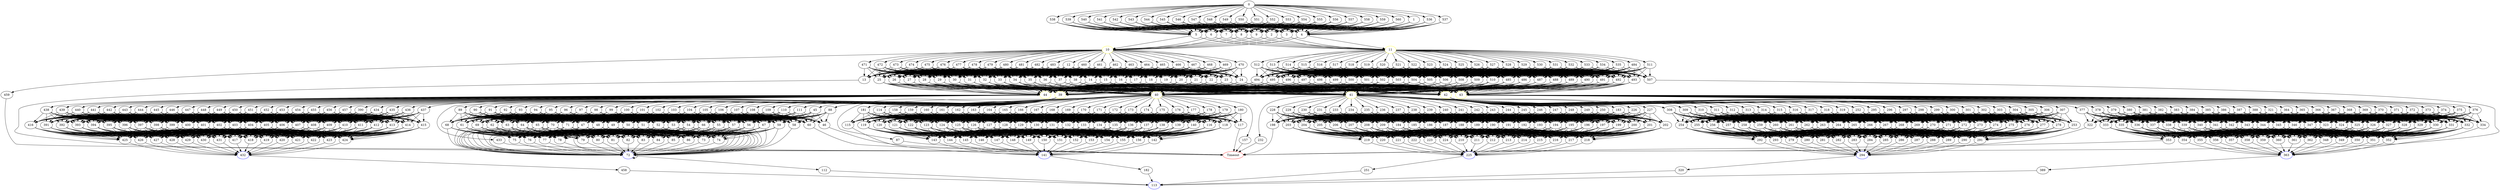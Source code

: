 digraph G {
	0 -> 1;
	0 -> 536;
	0 -> 537;
	0 -> 538;
	0 -> 539;
	0 -> 540;
	0 -> 541;
	0 -> 542;
	0 -> 543;
	0 -> 544;
	0 -> 545;
	0 -> 546;
	0 -> 547;
	0 -> 548;
	0 -> 549;
	0 -> 550;
	0 -> 551;
	0 -> 552;
	0 -> 553;
	0 -> 554;
	0 -> 555;
	0 -> 556;
	0 -> 557;
	0 -> 558;
	0 -> 559;
	0 -> 560;
	1 -> 2;
	1 -> 3;
	1 -> 4;
	1 -> 5;
	1 -> 6;
	1 -> 7;
	1 -> 8;
	1 -> 9;
	2 -> "10";
10 [color=yellow];
	2 -> "11";
11 [color=yellow];
	3 -> "10";
10 [color=yellow];
	3 -> "11";
11 [color=yellow];
	4 -> "10";
10 [color=yellow];
	4 -> "11";
11 [color=yellow];
	5 -> "10";
10 [color=yellow];
	5 -> "11";
11 [color=yellow];
	6 -> "10";
10 [color=yellow];
	6 -> "11";
11 [color=yellow];
	7 -> "10";
10 [color=yellow];
	7 -> "11";
11 [color=yellow];
	8 -> "10";
10 [color=yellow];
	8 -> "11";
11 [color=yellow];
	9 -> "10";
10 [color=yellow];
	9 -> "11";
11 [color=yellow];
	10 -> 12;
	10 -> 459;
	10 -> 460;
	10 -> 461;
	10 -> 462;
	10 -> 463;
	10 -> 464;
	10 -> 465;
	10 -> 466;
	10 -> 467;
	10 -> 468;
	10 -> 469;
	10 -> 470;
	10 -> 471;
	10 -> 472;
	10 -> 473;
	10 -> 474;
	10 -> 475;
	10 -> 476;
	10 -> 477;
	10 -> 478;
	10 -> 479;
	10 -> 480;
	10 -> 481;
	10 -> 482;
	10 -> 483;
	11 -> 484;
	11 -> 511;
	11 -> 512;
	11 -> 513;
	11 -> 514;
	11 -> 515;
	11 -> 516;
	11 -> 517;
	11 -> 518;
	11 -> 519;
	11 -> 520;
	11 -> 521;
	11 -> 522;
	11 -> 523;
	11 -> 524;
	11 -> 525;
	11 -> 526;
	11 -> 527;
	11 -> 528;
	11 -> 529;
	11 -> 530;
	11 -> 531;
	11 -> 532;
	11 -> 533;
	11 -> 534;
	11 -> 535;
	12 -> 13;
	12 -> 14;
	12 -> 15;
	12 -> 16;
	12 -> 17;
	12 -> 18;
	12 -> 19;
	12 -> 20;
	12 -> 21;
	12 -> 22;
	12 -> 23;
	12 -> 24;
	12 -> 25;
	12 -> 26;
	12 -> 27;
	12 -> 28;
	12 -> 29;
	12 -> 30;
	12 -> 31;
	12 -> 32;
	12 -> 33;
	12 -> 34;
	12 -> 35;
	12 -> 36;
	12 -> 37;
	12 -> 38;
	13 -> "Timeout";
Timeout [color=red];
	14 -> "39";
39 [color=yellow];
	14 -> "40";
40 [color=yellow];
	14 -> "41";
41 [color=yellow];
	14 -> "42";
42 [color=yellow];
	14 -> "43";
43 [color=yellow];
	14 -> "44";
44 [color=yellow];
	15 -> "39";
39 [color=yellow];
	15 -> "40";
40 [color=yellow];
	15 -> "41";
41 [color=yellow];
	15 -> "42";
42 [color=yellow];
	15 -> "43";
43 [color=yellow];
	15 -> "44";
44 [color=yellow];
	16 -> "39";
39 [color=yellow];
	16 -> "40";
40 [color=yellow];
	16 -> "41";
41 [color=yellow];
	16 -> "42";
42 [color=yellow];
	16 -> "43";
43 [color=yellow];
	16 -> "44";
44 [color=yellow];
	17 -> "39";
39 [color=yellow];
	17 -> "40";
40 [color=yellow];
	17 -> "41";
41 [color=yellow];
	17 -> "42";
42 [color=yellow];
	17 -> "43";
43 [color=yellow];
	17 -> "44";
44 [color=yellow];
	18 -> "39";
39 [color=yellow];
	18 -> "40";
40 [color=yellow];
	18 -> "41";
41 [color=yellow];
	18 -> "42";
42 [color=yellow];
	18 -> "43";
43 [color=yellow];
	18 -> "44";
44 [color=yellow];
	19 -> "39";
39 [color=yellow];
	19 -> "40";
40 [color=yellow];
	19 -> "41";
41 [color=yellow];
	19 -> "42";
42 [color=yellow];
	19 -> "43";
43 [color=yellow];
	19 -> "44";
44 [color=yellow];
	20 -> "39";
39 [color=yellow];
	20 -> "40";
40 [color=yellow];
	20 -> "41";
41 [color=yellow];
	20 -> "42";
42 [color=yellow];
	20 -> "43";
43 [color=yellow];
	20 -> "44";
44 [color=yellow];
	21 -> "39";
39 [color=yellow];
	21 -> "40";
40 [color=yellow];
	21 -> "41";
41 [color=yellow];
	21 -> "42";
42 [color=yellow];
	21 -> "43";
43 [color=yellow];
	21 -> "44";
44 [color=yellow];
	22 -> "39";
39 [color=yellow];
	22 -> "40";
40 [color=yellow];
	22 -> "41";
41 [color=yellow];
	22 -> "42";
42 [color=yellow];
	22 -> "43";
43 [color=yellow];
	22 -> "44";
44 [color=yellow];
	23 -> "39";
39 [color=yellow];
	23 -> "40";
40 [color=yellow];
	23 -> "41";
41 [color=yellow];
	23 -> "42";
42 [color=yellow];
	23 -> "43";
43 [color=yellow];
	23 -> "44";
44 [color=yellow];
	24 -> "39";
39 [color=yellow];
	24 -> "40";
40 [color=yellow];
	24 -> "41";
41 [color=yellow];
	24 -> "42";
42 [color=yellow];
	24 -> "43";
43 [color=yellow];
	24 -> "44";
44 [color=yellow];
	25 -> "39";
39 [color=yellow];
	25 -> "40";
40 [color=yellow];
	25 -> "41";
41 [color=yellow];
	25 -> "42";
42 [color=yellow];
	25 -> "43";
43 [color=yellow];
	25 -> "44";
44 [color=yellow];
	26 -> "39";
39 [color=yellow];
	26 -> "40";
40 [color=yellow];
	26 -> "41";
41 [color=yellow];
	26 -> "42";
42 [color=yellow];
	26 -> "43";
43 [color=yellow];
	26 -> "44";
44 [color=yellow];
	27 -> "39";
39 [color=yellow];
	27 -> "40";
40 [color=yellow];
	27 -> "41";
41 [color=yellow];
	27 -> "42";
42 [color=yellow];
	27 -> "43";
43 [color=yellow];
	27 -> "44";
44 [color=yellow];
	28 -> "39";
39 [color=yellow];
	28 -> "40";
40 [color=yellow];
	28 -> "41";
41 [color=yellow];
	28 -> "42";
42 [color=yellow];
	28 -> "43";
43 [color=yellow];
	28 -> "44";
44 [color=yellow];
	29 -> "39";
39 [color=yellow];
	29 -> "40";
40 [color=yellow];
	29 -> "41";
41 [color=yellow];
	29 -> "42";
42 [color=yellow];
	29 -> "43";
43 [color=yellow];
	29 -> "44";
44 [color=yellow];
	30 -> "39";
39 [color=yellow];
	30 -> "40";
40 [color=yellow];
	30 -> "41";
41 [color=yellow];
	30 -> "42";
42 [color=yellow];
	30 -> "43";
43 [color=yellow];
	30 -> "44";
44 [color=yellow];
	31 -> "39";
39 [color=yellow];
	31 -> "40";
40 [color=yellow];
	31 -> "41";
41 [color=yellow];
	31 -> "42";
42 [color=yellow];
	31 -> "43";
43 [color=yellow];
	31 -> "44";
44 [color=yellow];
	32 -> "39";
39 [color=yellow];
	32 -> "40";
40 [color=yellow];
	32 -> "41";
41 [color=yellow];
	32 -> "42";
42 [color=yellow];
	32 -> "43";
43 [color=yellow];
	32 -> "44";
44 [color=yellow];
	33 -> "39";
39 [color=yellow];
	33 -> "40";
40 [color=yellow];
	33 -> "41";
41 [color=yellow];
	33 -> "42";
42 [color=yellow];
	33 -> "43";
43 [color=yellow];
	33 -> "44";
44 [color=yellow];
	34 -> "39";
39 [color=yellow];
	34 -> "40";
40 [color=yellow];
	34 -> "41";
41 [color=yellow];
	34 -> "42";
42 [color=yellow];
	34 -> "43";
43 [color=yellow];
	34 -> "44";
44 [color=yellow];
	35 -> "39";
39 [color=yellow];
	35 -> "40";
40 [color=yellow];
	35 -> "41";
41 [color=yellow];
	35 -> "42";
42 [color=yellow];
	35 -> "43";
43 [color=yellow];
	35 -> "44";
44 [color=yellow];
	36 -> "39";
39 [color=yellow];
	36 -> "40";
40 [color=yellow];
	36 -> "41";
41 [color=yellow];
	36 -> "42";
42 [color=yellow];
	36 -> "43";
43 [color=yellow];
	36 -> "44";
44 [color=yellow];
	37 -> "39";
39 [color=yellow];
	37 -> "40";
40 [color=yellow];
	37 -> "41";
41 [color=yellow];
	37 -> "42";
42 [color=yellow];
	37 -> "43";
43 [color=yellow];
	37 -> "44";
44 [color=yellow];
	38 -> "39";
39 [color=yellow];
	38 -> "40";
40 [color=yellow];
	38 -> "41";
41 [color=yellow];
	38 -> "42";
42 [color=yellow];
	38 -> "43";
43 [color=yellow];
	38 -> "44";
44 [color=yellow];
	39 -> 45;
	39 -> 87;
	39 -> 88;
	39 -> 89;
	39 -> 90;
	39 -> 91;
	39 -> 92;
	39 -> 93;
	39 -> 94;
	39 -> 95;
	39 -> 96;
	39 -> 97;
	39 -> 98;
	39 -> 99;
	39 -> 100;
	39 -> 101;
	39 -> 102;
	39 -> 103;
	39 -> 104;
	39 -> 105;
	39 -> 106;
	39 -> 107;
	39 -> 108;
	39 -> 109;
	39 -> 110;
	39 -> 111;
	40 -> 114;
	40 -> 157;
	40 -> 158;
	40 -> 159;
	40 -> 160;
	40 -> 161;
	40 -> 162;
	40 -> 163;
	40 -> 164;
	40 -> 165;
	40 -> 166;
	40 -> 167;
	40 -> 168;
	40 -> 169;
	40 -> 170;
	40 -> 171;
	40 -> 172;
	40 -> 173;
	40 -> 174;
	40 -> 175;
	40 -> 176;
	40 -> 177;
	40 -> 178;
	40 -> 179;
	40 -> 180;
	40 -> 181;
	41 -> 183;
	41 -> 226;
	41 -> 227;
	41 -> 228;
	41 -> 229;
	41 -> 230;
	41 -> 231;
	41 -> 232;
	41 -> 233;
	41 -> 234;
	41 -> 235;
	41 -> 236;
	41 -> 237;
	41 -> 238;
	41 -> 239;
	41 -> 240;
	41 -> 241;
	41 -> 242;
	41 -> 243;
	41 -> 244;
	41 -> 245;
	41 -> 246;
	41 -> 247;
	41 -> 248;
	41 -> 249;
	41 -> 250;
	42 -> 252;
	42 -> 295;
	42 -> 296;
	42 -> 297;
	42 -> 298;
	42 -> 299;
	42 -> 300;
	42 -> 301;
	42 -> 302;
	42 -> 303;
	42 -> 304;
	42 -> 305;
	42 -> 306;
	42 -> 307;
	42 -> 308;
	42 -> 309;
	42 -> 310;
	42 -> 311;
	42 -> 312;
	42 -> 313;
	42 -> 314;
	42 -> 315;
	42 -> 316;
	42 -> 317;
	42 -> 318;
	42 -> 319;
	43 -> 321;
	43 -> 364;
	43 -> 365;
	43 -> 366;
	43 -> 367;
	43 -> 368;
	43 -> 369;
	43 -> 370;
	43 -> 371;
	43 -> 372;
	43 -> 373;
	43 -> 374;
	43 -> 375;
	43 -> 376;
	43 -> 377;
	43 -> 378;
	43 -> 379;
	43 -> 380;
	43 -> 381;
	43 -> 382;
	43 -> 383;
	43 -> 384;
	43 -> 385;
	43 -> 386;
	43 -> 387;
	43 -> 388;
	44 -> 390;
	44 -> 433;
	44 -> 434;
	44 -> 435;
	44 -> 436;
	44 -> 437;
	44 -> 438;
	44 -> 439;
	44 -> 440;
	44 -> 441;
	44 -> 442;
	44 -> 443;
	44 -> 444;
	44 -> 445;
	44 -> 446;
	44 -> 447;
	44 -> 448;
	44 -> 449;
	44 -> 450;
	44 -> 451;
	44 -> 452;
	44 -> 453;
	44 -> 454;
	44 -> 455;
	44 -> 456;
	44 -> 457;
	45 -> 46;
	45 -> 47;
	45 -> 48;
	45 -> 49;
	45 -> 50;
	45 -> 51;
	45 -> 52;
	45 -> 53;
	45 -> 54;
	45 -> 55;
	45 -> 56;
	45 -> 57;
	45 -> 58;
	45 -> 59;
	45 -> 60;
	45 -> 61;
	45 -> 62;
	45 -> 63;
	45 -> 64;
	45 -> 65;
	45 -> 66;
	45 -> 67;
	45 -> 68;
	45 -> 69;
	45 -> 70;
	45 -> 71;
	46 -> "Timeout";
Timeout [color=red];
	47 -> "72";
72 [color=blue];
	47 -> 73;
	47 -> 74;
	47 -> 75;
	47 -> 76;
	47 -> 77;
	47 -> 78;
	47 -> 79;
	47 -> 80;
	47 -> 81;
	47 -> 82;
	47 -> 83;
	47 -> 84;
	47 -> 85;
	47 -> 86;
	48 -> "72";
72 [color=blue];
	48 -> 73;
	48 -> 74;
	48 -> 75;
	48 -> 76;
	48 -> 77;
	48 -> 78;
	48 -> 79;
	48 -> 80;
	48 -> 81;
	48 -> 82;
	48 -> 83;
	48 -> 84;
	48 -> 85;
	48 -> 86;
	49 -> "72";
72 [color=blue];
	49 -> 73;
	49 -> 74;
	49 -> 75;
	49 -> 76;
	49 -> 77;
	49 -> 78;
	49 -> 79;
	49 -> 80;
	49 -> 81;
	49 -> 82;
	49 -> 83;
	49 -> 84;
	49 -> 85;
	49 -> 86;
	50 -> "72";
72 [color=blue];
	50 -> 73;
	50 -> 74;
	50 -> 75;
	50 -> 76;
	50 -> 77;
	50 -> 78;
	50 -> 79;
	50 -> 80;
	50 -> 81;
	50 -> 82;
	50 -> 83;
	50 -> 84;
	50 -> 85;
	50 -> 86;
	51 -> "72";
72 [color=blue];
	51 -> 73;
	51 -> 74;
	51 -> 75;
	51 -> 76;
	51 -> 77;
	51 -> 78;
	51 -> 79;
	51 -> 80;
	51 -> 81;
	51 -> 82;
	51 -> 83;
	51 -> 84;
	51 -> 85;
	51 -> 86;
	52 -> "72";
72 [color=blue];
	52 -> 73;
	52 -> 74;
	52 -> 75;
	52 -> 76;
	52 -> 77;
	52 -> 78;
	52 -> 79;
	52 -> 80;
	52 -> 81;
	52 -> 82;
	52 -> 83;
	52 -> 84;
	52 -> 85;
	52 -> 86;
	53 -> "72";
72 [color=blue];
	53 -> 73;
	53 -> 74;
	53 -> 75;
	53 -> 76;
	53 -> 77;
	53 -> 78;
	53 -> 79;
	53 -> 80;
	53 -> 81;
	53 -> 82;
	53 -> 83;
	53 -> 84;
	53 -> 85;
	53 -> 86;
	54 -> "72";
72 [color=blue];
	54 -> 73;
	54 -> 74;
	54 -> 75;
	54 -> 76;
	54 -> 77;
	54 -> 78;
	54 -> 79;
	54 -> 80;
	54 -> 81;
	54 -> 82;
	54 -> 83;
	54 -> 84;
	54 -> 85;
	54 -> 86;
	55 -> "72";
72 [color=blue];
	55 -> 73;
	55 -> 74;
	55 -> 75;
	55 -> 76;
	55 -> 77;
	55 -> 78;
	55 -> 79;
	55 -> 80;
	55 -> 81;
	55 -> 82;
	55 -> 83;
	55 -> 84;
	55 -> 85;
	55 -> 86;
	56 -> "72";
72 [color=blue];
	56 -> 73;
	56 -> 74;
	56 -> 75;
	56 -> 76;
	56 -> 77;
	56 -> 78;
	56 -> 79;
	56 -> 80;
	56 -> 81;
	56 -> 82;
	56 -> 83;
	56 -> 84;
	56 -> 85;
	56 -> 86;
	57 -> "72";
72 [color=blue];
	57 -> 73;
	57 -> 74;
	57 -> 75;
	57 -> 76;
	57 -> 77;
	57 -> 78;
	57 -> 79;
	57 -> 80;
	57 -> 81;
	57 -> 82;
	57 -> 83;
	57 -> 84;
	57 -> 85;
	57 -> 86;
	58 -> "72";
72 [color=blue];
	59 -> "72";
72 [color=blue];
	59 -> 73;
	59 -> 74;
	59 -> 75;
	59 -> 76;
	59 -> 77;
	59 -> 78;
	59 -> 79;
	59 -> 80;
	59 -> 81;
	59 -> 82;
	59 -> 83;
	59 -> 84;
	59 -> 85;
	59 -> 86;
	60 -> "Timeout";
Timeout [color=red];
	61 -> "72";
72 [color=blue];
	61 -> 73;
	61 -> 74;
	61 -> 75;
	61 -> 76;
	61 -> 77;
	61 -> 78;
	61 -> 79;
	61 -> 80;
	61 -> 81;
	61 -> 82;
	61 -> 83;
	61 -> 84;
	61 -> 85;
	61 -> 86;
	62 -> "72";
72 [color=blue];
	62 -> 73;
	62 -> 74;
	62 -> 75;
	62 -> 76;
	62 -> 77;
	62 -> 78;
	62 -> 79;
	62 -> 80;
	62 -> 81;
	62 -> 82;
	62 -> 83;
	62 -> 84;
	62 -> 85;
	62 -> 86;
	63 -> "72";
72 [color=blue];
	63 -> 73;
	63 -> 74;
	63 -> 75;
	63 -> 76;
	63 -> 77;
	63 -> 78;
	63 -> 79;
	63 -> 80;
	63 -> 81;
	63 -> 82;
	63 -> 83;
	63 -> 84;
	63 -> 85;
	63 -> 86;
	64 -> "72";
72 [color=blue];
	64 -> 73;
	64 -> 74;
	64 -> 75;
	64 -> 76;
	64 -> 77;
	64 -> 78;
	64 -> 79;
	64 -> 80;
	64 -> 81;
	64 -> 82;
	64 -> 83;
	64 -> 84;
	64 -> 85;
	64 -> 86;
	65 -> "72";
72 [color=blue];
	65 -> 73;
	65 -> 74;
	65 -> 75;
	65 -> 76;
	65 -> 77;
	65 -> 78;
	65 -> 79;
	65 -> 80;
	65 -> 81;
	65 -> 82;
	65 -> 83;
	65 -> 84;
	65 -> 85;
	65 -> 86;
	66 -> "72";
72 [color=blue];
	66 -> 73;
	66 -> 74;
	66 -> 75;
	66 -> 76;
	66 -> 77;
	66 -> 78;
	66 -> 79;
	66 -> 80;
	66 -> 81;
	66 -> 82;
	66 -> 83;
	66 -> 84;
	66 -> 85;
	66 -> 86;
	67 -> "72";
72 [color=blue];
	67 -> 73;
	67 -> 74;
	67 -> 75;
	67 -> 76;
	67 -> 77;
	67 -> 78;
	67 -> 79;
	67 -> 80;
	67 -> 81;
	67 -> 82;
	67 -> 83;
	67 -> 84;
	67 -> 85;
	67 -> 86;
	68 -> "72";
72 [color=blue];
	68 -> 73;
	68 -> 74;
	68 -> 75;
	68 -> 76;
	68 -> 77;
	68 -> 78;
	68 -> 79;
	68 -> 80;
	68 -> 81;
	68 -> 82;
	68 -> 83;
	68 -> 84;
	68 -> 85;
	68 -> 86;
	69 -> "72";
72 [color=blue];
	69 -> 73;
	69 -> 74;
	69 -> 75;
	69 -> 76;
	69 -> 77;
	69 -> 78;
	69 -> 79;
	69 -> 80;
	69 -> 81;
	69 -> 82;
	69 -> 83;
	69 -> 84;
	69 -> 85;
	69 -> 86;
	70 -> "72";
72 [color=blue];
	70 -> 73;
	70 -> 74;
	70 -> 75;
	70 -> 76;
	70 -> 77;
	70 -> 78;
	70 -> 79;
	70 -> 80;
	70 -> 81;
	70 -> 82;
	70 -> 83;
	70 -> 84;
	70 -> 85;
	70 -> 86;
	71 -> "72";
72 [color=blue];
	71 -> 73;
	71 -> 74;
	71 -> 75;
	71 -> 76;
	71 -> 77;
	71 -> 78;
	71 -> 79;
	71 -> 80;
	71 -> 81;
	71 -> 82;
	71 -> 83;
	71 -> 84;
	71 -> 85;
	71 -> 86;
	72 -> "72";
72 [color=blue];
	72 -> 112;
	73 -> "72";
72 [color=blue];
	74 -> "72";
72 [color=blue];
	75 -> "72";
72 [color=blue];
	76 -> "72";
72 [color=blue];
	77 -> "72";
72 [color=blue];
	78 -> "72";
72 [color=blue];
	79 -> "72";
72 [color=blue];
	80 -> "72";
72 [color=blue];
	81 -> "72";
72 [color=blue];
	82 -> "72";
72 [color=blue];
	83 -> "72";
72 [color=blue];
	84 -> "72";
72 [color=blue];
	85 -> "72";
72 [color=blue];
	86 -> "72";
72 [color=blue];
	87 -> "Timeout";
Timeout [color=red];
	88 -> 46;
	88 -> 47;
	88 -> 48;
	88 -> 49;
	88 -> 50;
	88 -> 51;
	88 -> 52;
	88 -> 53;
	88 -> 54;
	88 -> 55;
	88 -> 56;
	88 -> 57;
	88 -> 58;
	88 -> 59;
	88 -> 60;
	88 -> 61;
	88 -> 62;
	88 -> 63;
	88 -> 64;
	88 -> 65;
	88 -> 66;
	88 -> 67;
	88 -> 68;
	88 -> 69;
	88 -> 70;
	88 -> 71;
	89 -> 46;
	89 -> 47;
	89 -> 48;
	89 -> 49;
	89 -> 50;
	89 -> 51;
	89 -> 52;
	89 -> 53;
	89 -> 54;
	89 -> 55;
	89 -> 56;
	89 -> 57;
	89 -> 58;
	89 -> 59;
	89 -> 60;
	89 -> 61;
	89 -> 62;
	89 -> 63;
	89 -> 64;
	89 -> 65;
	89 -> 66;
	89 -> 67;
	89 -> 68;
	89 -> 69;
	89 -> 70;
	89 -> 71;
	90 -> 46;
	90 -> 47;
	90 -> 48;
	90 -> 49;
	90 -> 50;
	90 -> 51;
	90 -> 52;
	90 -> 53;
	90 -> 54;
	90 -> 55;
	90 -> 56;
	90 -> 57;
	90 -> 58;
	90 -> 59;
	90 -> 60;
	90 -> 61;
	90 -> 62;
	90 -> 63;
	90 -> 64;
	90 -> 65;
	90 -> 66;
	90 -> 67;
	90 -> 68;
	90 -> 69;
	90 -> 70;
	90 -> 71;
	91 -> 46;
	91 -> 47;
	91 -> 48;
	91 -> 49;
	91 -> 50;
	91 -> 51;
	91 -> 52;
	91 -> 53;
	91 -> 54;
	91 -> 55;
	91 -> 56;
	91 -> 57;
	91 -> 58;
	91 -> 59;
	91 -> 60;
	91 -> 61;
	91 -> 62;
	91 -> 63;
	91 -> 64;
	91 -> 65;
	91 -> 66;
	91 -> 67;
	91 -> 68;
	91 -> 69;
	91 -> 70;
	91 -> 71;
	92 -> 46;
	92 -> 47;
	92 -> 48;
	92 -> 49;
	92 -> 50;
	92 -> 51;
	92 -> 52;
	92 -> 53;
	92 -> 54;
	92 -> 55;
	92 -> 56;
	92 -> 57;
	92 -> 58;
	92 -> 59;
	92 -> 60;
	92 -> 61;
	92 -> 62;
	92 -> 63;
	92 -> 64;
	92 -> 65;
	92 -> 66;
	92 -> 67;
	92 -> 68;
	92 -> 69;
	92 -> 70;
	92 -> 71;
	93 -> 46;
	93 -> 47;
	93 -> 48;
	93 -> 49;
	93 -> 50;
	93 -> 51;
	93 -> 52;
	93 -> 53;
	93 -> 54;
	93 -> 55;
	93 -> 56;
	93 -> 57;
	93 -> 58;
	93 -> 59;
	93 -> 60;
	93 -> 61;
	93 -> 62;
	93 -> 63;
	93 -> 64;
	93 -> 65;
	93 -> 66;
	93 -> 67;
	93 -> 68;
	93 -> 69;
	93 -> 70;
	93 -> 71;
	94 -> 46;
	94 -> 47;
	94 -> 48;
	94 -> 49;
	94 -> 50;
	94 -> 51;
	94 -> 52;
	94 -> 53;
	94 -> 54;
	94 -> 55;
	94 -> 56;
	94 -> 57;
	94 -> 58;
	94 -> 59;
	94 -> 60;
	94 -> 61;
	94 -> 62;
	94 -> 63;
	94 -> 64;
	94 -> 65;
	94 -> 66;
	94 -> 67;
	94 -> 68;
	94 -> 69;
	94 -> 70;
	94 -> 71;
	95 -> 46;
	95 -> 47;
	95 -> 48;
	95 -> 49;
	95 -> 50;
	95 -> 51;
	95 -> 52;
	95 -> 53;
	95 -> 54;
	95 -> 55;
	95 -> 56;
	95 -> 57;
	95 -> 58;
	95 -> 59;
	95 -> 60;
	95 -> 61;
	95 -> 62;
	95 -> 63;
	95 -> 64;
	95 -> 65;
	95 -> 66;
	95 -> 67;
	95 -> 68;
	95 -> 69;
	95 -> 70;
	95 -> 71;
	96 -> 46;
	96 -> 47;
	96 -> 48;
	96 -> 49;
	96 -> 50;
	96 -> 51;
	96 -> 52;
	96 -> 53;
	96 -> 54;
	96 -> 55;
	96 -> 56;
	96 -> 57;
	96 -> 58;
	96 -> 59;
	96 -> 60;
	96 -> 61;
	96 -> 62;
	96 -> 63;
	96 -> 64;
	96 -> 65;
	96 -> 66;
	96 -> 67;
	96 -> 68;
	96 -> 69;
	96 -> 70;
	96 -> 71;
	97 -> 46;
	97 -> 47;
	97 -> 48;
	97 -> 49;
	97 -> 50;
	97 -> 51;
	97 -> 52;
	97 -> 53;
	97 -> 54;
	97 -> 55;
	97 -> 56;
	97 -> 57;
	97 -> 58;
	97 -> 59;
	97 -> 60;
	97 -> 61;
	97 -> 62;
	97 -> 63;
	97 -> 64;
	97 -> 65;
	97 -> 66;
	97 -> 67;
	97 -> 68;
	97 -> 69;
	97 -> 70;
	97 -> 71;
	98 -> 46;
	98 -> 47;
	98 -> 48;
	98 -> 49;
	98 -> 50;
	98 -> 51;
	98 -> 52;
	98 -> 53;
	98 -> 54;
	98 -> 55;
	98 -> 56;
	98 -> 57;
	98 -> 58;
	98 -> 59;
	98 -> 60;
	98 -> 61;
	98 -> 62;
	98 -> 63;
	98 -> 64;
	98 -> 65;
	98 -> 66;
	98 -> 67;
	98 -> 68;
	98 -> 69;
	98 -> 70;
	98 -> 71;
	99 -> 46;
	99 -> 47;
	99 -> 48;
	99 -> 49;
	99 -> 50;
	99 -> 51;
	99 -> 52;
	99 -> 53;
	99 -> 54;
	99 -> 55;
	99 -> 56;
	99 -> 57;
	99 -> 58;
	99 -> 59;
	99 -> 60;
	99 -> 61;
	99 -> 62;
	99 -> 63;
	99 -> 64;
	99 -> 65;
	99 -> 66;
	99 -> 67;
	99 -> 68;
	99 -> 69;
	99 -> 70;
	99 -> 71;
	100 -> 46;
	100 -> 47;
	100 -> 48;
	100 -> 49;
	100 -> 50;
	100 -> 51;
	100 -> 52;
	100 -> 53;
	100 -> 54;
	100 -> 55;
	100 -> 56;
	100 -> 57;
	100 -> 58;
	100 -> 59;
	100 -> 60;
	100 -> 61;
	100 -> 62;
	100 -> 63;
	100 -> 64;
	100 -> 65;
	100 -> 66;
	100 -> 67;
	100 -> 68;
	100 -> 69;
	100 -> 70;
	100 -> 71;
	101 -> 46;
	101 -> 47;
	101 -> 48;
	101 -> 49;
	101 -> 50;
	101 -> 51;
	101 -> 52;
	101 -> 53;
	101 -> 54;
	101 -> 55;
	101 -> 56;
	101 -> 57;
	101 -> 58;
	101 -> 59;
	101 -> 60;
	101 -> 61;
	101 -> 62;
	101 -> 63;
	101 -> 64;
	101 -> 65;
	101 -> 66;
	101 -> 67;
	101 -> 68;
	101 -> 69;
	101 -> 70;
	101 -> 71;
	102 -> 46;
	102 -> 47;
	102 -> 48;
	102 -> 49;
	102 -> 50;
	102 -> 51;
	102 -> 52;
	102 -> 53;
	102 -> 54;
	102 -> 55;
	102 -> 56;
	102 -> 57;
	102 -> 58;
	102 -> 59;
	102 -> 60;
	102 -> 61;
	102 -> 62;
	102 -> 63;
	102 -> 64;
	102 -> 65;
	102 -> 66;
	102 -> 67;
	102 -> 68;
	102 -> 69;
	102 -> 70;
	102 -> 71;
	103 -> 46;
	103 -> 47;
	103 -> 48;
	103 -> 49;
	103 -> 50;
	103 -> 51;
	103 -> 52;
	103 -> 53;
	103 -> 54;
	103 -> 55;
	103 -> 56;
	103 -> 57;
	103 -> 58;
	103 -> 59;
	103 -> 60;
	103 -> 61;
	103 -> 62;
	103 -> 63;
	103 -> 64;
	103 -> 65;
	103 -> 66;
	103 -> 67;
	103 -> 68;
	103 -> 69;
	103 -> 70;
	103 -> 71;
	104 -> 46;
	104 -> 47;
	104 -> 48;
	104 -> 49;
	104 -> 50;
	104 -> 51;
	104 -> 52;
	104 -> 53;
	104 -> 54;
	104 -> 55;
	104 -> 56;
	104 -> 57;
	104 -> 58;
	104 -> 59;
	104 -> 60;
	104 -> 61;
	104 -> 62;
	104 -> 63;
	104 -> 64;
	104 -> 65;
	104 -> 66;
	104 -> 67;
	104 -> 68;
	104 -> 69;
	104 -> 70;
	104 -> 71;
	105 -> 46;
	105 -> 47;
	105 -> 48;
	105 -> 49;
	105 -> 50;
	105 -> 51;
	105 -> 52;
	105 -> 53;
	105 -> 54;
	105 -> 55;
	105 -> 56;
	105 -> 57;
	105 -> 58;
	105 -> 59;
	105 -> 60;
	105 -> 61;
	105 -> 62;
	105 -> 63;
	105 -> 64;
	105 -> 65;
	105 -> 66;
	105 -> 67;
	105 -> 68;
	105 -> 69;
	105 -> 70;
	105 -> 71;
	106 -> 46;
	106 -> 47;
	106 -> 48;
	106 -> 49;
	106 -> 50;
	106 -> 51;
	106 -> 52;
	106 -> 53;
	106 -> 54;
	106 -> 55;
	106 -> 56;
	106 -> 57;
	106 -> 58;
	106 -> 59;
	106 -> 60;
	106 -> 61;
	106 -> 62;
	106 -> 63;
	106 -> 64;
	106 -> 65;
	106 -> 66;
	106 -> 67;
	106 -> 68;
	106 -> 69;
	106 -> 70;
	106 -> 71;
	107 -> 46;
	107 -> 47;
	107 -> 48;
	107 -> 49;
	107 -> 50;
	107 -> 51;
	107 -> 52;
	107 -> 53;
	107 -> 54;
	107 -> 55;
	107 -> 56;
	107 -> 57;
	107 -> 58;
	107 -> 59;
	107 -> 60;
	107 -> 61;
	107 -> 62;
	107 -> 63;
	107 -> 64;
	107 -> 65;
	107 -> 66;
	107 -> 67;
	107 -> 68;
	107 -> 69;
	107 -> 70;
	107 -> 71;
	108 -> 46;
	108 -> 47;
	108 -> 48;
	108 -> 49;
	108 -> 50;
	108 -> 51;
	108 -> 52;
	108 -> 53;
	108 -> 54;
	108 -> 55;
	108 -> 56;
	108 -> 57;
	108 -> 58;
	108 -> 59;
	108 -> 60;
	108 -> 61;
	108 -> 62;
	108 -> 63;
	108 -> 64;
	108 -> 65;
	108 -> 66;
	108 -> 67;
	108 -> 68;
	108 -> 69;
	108 -> 70;
	108 -> 71;
	109 -> 46;
	109 -> 47;
	109 -> 48;
	109 -> 49;
	109 -> 50;
	109 -> 51;
	109 -> 52;
	109 -> 53;
	109 -> 54;
	109 -> 55;
	109 -> 56;
	109 -> 57;
	109 -> 58;
	109 -> 59;
	109 -> 60;
	109 -> 61;
	109 -> 62;
	109 -> 63;
	109 -> 64;
	109 -> 65;
	109 -> 66;
	109 -> 67;
	109 -> 68;
	109 -> 69;
	109 -> 70;
	109 -> 71;
	110 -> 46;
	110 -> 47;
	110 -> 48;
	110 -> 49;
	110 -> 50;
	110 -> 51;
	110 -> 52;
	110 -> 53;
	110 -> 54;
	110 -> 55;
	110 -> 56;
	110 -> 57;
	110 -> 58;
	110 -> 59;
	110 -> 60;
	110 -> 61;
	110 -> 62;
	110 -> 63;
	110 -> 64;
	110 -> 65;
	110 -> 66;
	110 -> 67;
	110 -> 68;
	110 -> 69;
	110 -> 70;
	110 -> 71;
	111 -> 46;
	111 -> 47;
	111 -> 48;
	111 -> 49;
	111 -> 50;
	111 -> 51;
	111 -> 52;
	111 -> 53;
	111 -> 54;
	111 -> 55;
	111 -> 56;
	111 -> 57;
	111 -> 58;
	111 -> 59;
	111 -> 60;
	111 -> 61;
	111 -> 62;
	111 -> 63;
	111 -> 64;
	111 -> 65;
	111 -> 66;
	111 -> 67;
	111 -> 68;
	111 -> 69;
	111 -> 70;
	111 -> 71;
	112 -> "113";
113 [color=blue];
	114 -> 115;
	114 -> 116;
	114 -> 117;
	114 -> 118;
	114 -> 119;
	114 -> 120;
	114 -> 121;
	114 -> 122;
	114 -> 123;
	114 -> 124;
	114 -> 125;
	114 -> 126;
	114 -> 127;
	114 -> 128;
	114 -> 129;
	114 -> 130;
	114 -> 131;
	114 -> 132;
	114 -> 133;
	114 -> 134;
	114 -> 135;
	114 -> 136;
	114 -> 137;
	114 -> 138;
	114 -> 139;
	114 -> 140;
	115 -> "141";
141 [color=blue];
	116 -> 142;
	116 -> 143;
	116 -> 144;
	116 -> 145;
	116 -> 146;
	116 -> 147;
	116 -> 148;
	116 -> 149;
	116 -> 150;
	116 -> 151;
	116 -> 152;
	116 -> 153;
	116 -> 154;
	116 -> 155;
	116 -> 156;
	117 -> "Timeout";
Timeout [color=red];
	118 -> 142;
	118 -> 143;
	118 -> 144;
	118 -> 145;
	118 -> 146;
	118 -> 147;
	118 -> 148;
	118 -> 149;
	118 -> 150;
	118 -> 151;
	118 -> 152;
	118 -> 153;
	118 -> 154;
	118 -> 155;
	118 -> 156;
	119 -> 142;
	119 -> 143;
	119 -> 144;
	119 -> 145;
	119 -> 146;
	119 -> 147;
	119 -> 148;
	119 -> 149;
	119 -> 150;
	119 -> 151;
	119 -> 152;
	119 -> 153;
	119 -> 154;
	119 -> 155;
	119 -> 156;
	120 -> 142;
	120 -> 143;
	120 -> 144;
	120 -> 145;
	120 -> 146;
	120 -> 147;
	120 -> 148;
	120 -> 149;
	120 -> 150;
	120 -> 151;
	120 -> 152;
	120 -> 153;
	120 -> 154;
	120 -> 155;
	120 -> 156;
	121 -> 142;
	121 -> 143;
	121 -> 144;
	121 -> 145;
	121 -> 146;
	121 -> 147;
	121 -> 148;
	121 -> 149;
	121 -> 150;
	121 -> 151;
	121 -> 152;
	121 -> 153;
	121 -> 154;
	121 -> 155;
	121 -> 156;
	122 -> 142;
	122 -> 143;
	122 -> 144;
	122 -> 145;
	122 -> 146;
	122 -> 147;
	122 -> 148;
	122 -> 149;
	122 -> 150;
	122 -> 151;
	122 -> 152;
	122 -> 153;
	122 -> 154;
	122 -> 155;
	122 -> 156;
	123 -> 142;
	123 -> 143;
	123 -> 144;
	123 -> 145;
	123 -> 146;
	123 -> 147;
	123 -> 148;
	123 -> 149;
	123 -> 150;
	123 -> 151;
	123 -> 152;
	123 -> 153;
	123 -> 154;
	123 -> 155;
	123 -> 156;
	124 -> 142;
	124 -> 143;
	124 -> 144;
	124 -> 145;
	124 -> 146;
	124 -> 147;
	124 -> 148;
	124 -> 149;
	124 -> 150;
	124 -> 151;
	124 -> 152;
	124 -> 153;
	124 -> 154;
	124 -> 155;
	124 -> 156;
	125 -> 142;
	125 -> 143;
	125 -> 144;
	125 -> 145;
	125 -> 146;
	125 -> 147;
	125 -> 148;
	125 -> 149;
	125 -> 150;
	125 -> 151;
	125 -> 152;
	125 -> 153;
	125 -> 154;
	125 -> 155;
	125 -> 156;
	126 -> 142;
	126 -> 143;
	126 -> 144;
	126 -> 145;
	126 -> 146;
	126 -> 147;
	126 -> 148;
	126 -> 149;
	126 -> 150;
	126 -> 151;
	126 -> 152;
	126 -> 153;
	126 -> 154;
	126 -> 155;
	126 -> 156;
	127 -> 142;
	127 -> 143;
	127 -> 144;
	127 -> 145;
	127 -> 146;
	127 -> 147;
	127 -> 148;
	127 -> 149;
	127 -> 150;
	127 -> 151;
	127 -> 152;
	127 -> 153;
	127 -> 154;
	127 -> 155;
	127 -> 156;
	128 -> 142;
	128 -> 143;
	128 -> 144;
	128 -> 145;
	128 -> 146;
	128 -> 147;
	128 -> 148;
	128 -> 149;
	128 -> 150;
	128 -> 151;
	128 -> 152;
	128 -> 153;
	128 -> 154;
	128 -> 155;
	128 -> 156;
	129 -> 142;
	129 -> 143;
	129 -> 144;
	129 -> 145;
	129 -> 146;
	129 -> 147;
	129 -> 148;
	129 -> 149;
	129 -> 150;
	129 -> 151;
	129 -> 152;
	129 -> 153;
	129 -> 154;
	129 -> 155;
	129 -> 156;
	130 -> 142;
	130 -> 143;
	130 -> 144;
	130 -> 145;
	130 -> 146;
	130 -> 147;
	130 -> 148;
	130 -> 149;
	130 -> 150;
	130 -> 151;
	130 -> 152;
	130 -> 153;
	130 -> 154;
	130 -> 155;
	130 -> 156;
	131 -> 142;
	131 -> 143;
	131 -> 144;
	131 -> 145;
	131 -> 146;
	131 -> 147;
	131 -> 148;
	131 -> 149;
	131 -> 150;
	131 -> 151;
	131 -> 152;
	131 -> 153;
	131 -> 154;
	131 -> 155;
	131 -> 156;
	132 -> 142;
	132 -> 143;
	132 -> 144;
	132 -> 145;
	132 -> 146;
	132 -> 147;
	132 -> 148;
	132 -> 149;
	132 -> 150;
	132 -> 151;
	132 -> 152;
	132 -> 153;
	132 -> 154;
	132 -> 155;
	132 -> 156;
	133 -> 142;
	133 -> 143;
	133 -> 144;
	133 -> 145;
	133 -> 146;
	133 -> 147;
	133 -> 148;
	133 -> 149;
	133 -> 150;
	133 -> 151;
	133 -> 152;
	133 -> 153;
	133 -> 154;
	133 -> 155;
	133 -> 156;
	134 -> 142;
	134 -> 143;
	134 -> 144;
	134 -> 145;
	134 -> 146;
	134 -> 147;
	134 -> 148;
	134 -> 149;
	134 -> 150;
	134 -> 151;
	134 -> 152;
	134 -> 153;
	134 -> 154;
	134 -> 155;
	134 -> 156;
	135 -> 142;
	135 -> 143;
	135 -> 144;
	135 -> 145;
	135 -> 146;
	135 -> 147;
	135 -> 148;
	135 -> 149;
	135 -> 150;
	135 -> 151;
	135 -> 152;
	135 -> 153;
	135 -> 154;
	135 -> 155;
	135 -> 156;
	136 -> 142;
	136 -> 143;
	136 -> 144;
	136 -> 145;
	136 -> 146;
	136 -> 147;
	136 -> 148;
	136 -> 149;
	136 -> 150;
	136 -> 151;
	136 -> 152;
	136 -> 153;
	136 -> 154;
	136 -> 155;
	136 -> 156;
	137 -> 142;
	137 -> 143;
	137 -> 144;
	137 -> 145;
	137 -> 146;
	137 -> 147;
	137 -> 148;
	137 -> 149;
	137 -> 150;
	137 -> 151;
	137 -> 152;
	137 -> 153;
	137 -> 154;
	137 -> 155;
	137 -> 156;
	138 -> 142;
	138 -> 143;
	138 -> 144;
	138 -> 145;
	138 -> 146;
	138 -> 147;
	138 -> 148;
	138 -> 149;
	138 -> 150;
	138 -> 151;
	138 -> 152;
	138 -> 153;
	138 -> 154;
	138 -> 155;
	138 -> 156;
	139 -> 142;
	139 -> 143;
	139 -> 144;
	139 -> 145;
	139 -> 146;
	139 -> 147;
	139 -> 148;
	139 -> 149;
	139 -> 150;
	139 -> 151;
	139 -> 152;
	139 -> 153;
	139 -> 154;
	139 -> 155;
	139 -> 156;
	140 -> 142;
	140 -> 143;
	140 -> 144;
	140 -> 145;
	140 -> 146;
	140 -> 147;
	140 -> 148;
	140 -> 149;
	140 -> 150;
	140 -> 151;
	140 -> 152;
	140 -> 153;
	140 -> 154;
	140 -> 155;
	140 -> 156;
	141 -> 182;
	142 -> "141";
141 [color=blue];
	143 -> "141";
141 [color=blue];
	144 -> "141";
141 [color=blue];
	145 -> "141";
141 [color=blue];
	146 -> "141";
141 [color=blue];
	147 -> "141";
141 [color=blue];
	148 -> "141";
141 [color=blue];
	149 -> "141";
141 [color=blue];
	150 -> "141";
141 [color=blue];
	151 -> "141";
141 [color=blue];
	152 -> "141";
141 [color=blue];
	153 -> "141";
141 [color=blue];
	154 -> "141";
141 [color=blue];
	155 -> "141";
141 [color=blue];
	156 -> "141";
141 [color=blue];
	157 -> "Timeout";
Timeout [color=red];
	158 -> 115;
	158 -> 116;
	158 -> 117;
	158 -> 118;
	158 -> 119;
	158 -> 120;
	158 -> 121;
	158 -> 122;
	158 -> 123;
	158 -> 124;
	158 -> 125;
	158 -> 126;
	158 -> 127;
	158 -> 128;
	158 -> 129;
	158 -> 130;
	158 -> 131;
	158 -> 132;
	158 -> 133;
	158 -> 134;
	158 -> 135;
	158 -> 136;
	158 -> 137;
	158 -> 138;
	158 -> 139;
	158 -> 140;
	159 -> 115;
	159 -> 116;
	159 -> 117;
	159 -> 118;
	159 -> 119;
	159 -> 120;
	159 -> 121;
	159 -> 122;
	159 -> 123;
	159 -> 124;
	159 -> 125;
	159 -> 126;
	159 -> 127;
	159 -> 128;
	159 -> 129;
	159 -> 130;
	159 -> 131;
	159 -> 132;
	159 -> 133;
	159 -> 134;
	159 -> 135;
	159 -> 136;
	159 -> 137;
	159 -> 138;
	159 -> 139;
	159 -> 140;
	160 -> 115;
	160 -> 116;
	160 -> 117;
	160 -> 118;
	160 -> 119;
	160 -> 120;
	160 -> 121;
	160 -> 122;
	160 -> 123;
	160 -> 124;
	160 -> 125;
	160 -> 126;
	160 -> 127;
	160 -> 128;
	160 -> 129;
	160 -> 130;
	160 -> 131;
	160 -> 132;
	160 -> 133;
	160 -> 134;
	160 -> 135;
	160 -> 136;
	160 -> 137;
	160 -> 138;
	160 -> 139;
	160 -> 140;
	161 -> 115;
	161 -> 116;
	161 -> 117;
	161 -> 118;
	161 -> 119;
	161 -> 120;
	161 -> 121;
	161 -> 122;
	161 -> 123;
	161 -> 124;
	161 -> 125;
	161 -> 126;
	161 -> 127;
	161 -> 128;
	161 -> 129;
	161 -> 130;
	161 -> 131;
	161 -> 132;
	161 -> 133;
	161 -> 134;
	161 -> 135;
	161 -> 136;
	161 -> 137;
	161 -> 138;
	161 -> 139;
	161 -> 140;
	162 -> 115;
	162 -> 116;
	162 -> 117;
	162 -> 118;
	162 -> 119;
	162 -> 120;
	162 -> 121;
	162 -> 122;
	162 -> 123;
	162 -> 124;
	162 -> 125;
	162 -> 126;
	162 -> 127;
	162 -> 128;
	162 -> 129;
	162 -> 130;
	162 -> 131;
	162 -> 132;
	162 -> 133;
	162 -> 134;
	162 -> 135;
	162 -> 136;
	162 -> 137;
	162 -> 138;
	162 -> 139;
	162 -> 140;
	163 -> 115;
	163 -> 116;
	163 -> 117;
	163 -> 118;
	163 -> 119;
	163 -> 120;
	163 -> 121;
	163 -> 122;
	163 -> 123;
	163 -> 124;
	163 -> 125;
	163 -> 126;
	163 -> 127;
	163 -> 128;
	163 -> 129;
	163 -> 130;
	163 -> 131;
	163 -> 132;
	163 -> 133;
	163 -> 134;
	163 -> 135;
	163 -> 136;
	163 -> 137;
	163 -> 138;
	163 -> 139;
	163 -> 140;
	164 -> 115;
	164 -> 116;
	164 -> 117;
	164 -> 118;
	164 -> 119;
	164 -> 120;
	164 -> 121;
	164 -> 122;
	164 -> 123;
	164 -> 124;
	164 -> 125;
	164 -> 126;
	164 -> 127;
	164 -> 128;
	164 -> 129;
	164 -> 130;
	164 -> 131;
	164 -> 132;
	164 -> 133;
	164 -> 134;
	164 -> 135;
	164 -> 136;
	164 -> 137;
	164 -> 138;
	164 -> 139;
	164 -> 140;
	165 -> 115;
	165 -> 116;
	165 -> 117;
	165 -> 118;
	165 -> 119;
	165 -> 120;
	165 -> 121;
	165 -> 122;
	165 -> 123;
	165 -> 124;
	165 -> 125;
	165 -> 126;
	165 -> 127;
	165 -> 128;
	165 -> 129;
	165 -> 130;
	165 -> 131;
	165 -> 132;
	165 -> 133;
	165 -> 134;
	165 -> 135;
	165 -> 136;
	165 -> 137;
	165 -> 138;
	165 -> 139;
	165 -> 140;
	166 -> 115;
	166 -> 116;
	166 -> 117;
	166 -> 118;
	166 -> 119;
	166 -> 120;
	166 -> 121;
	166 -> 122;
	166 -> 123;
	166 -> 124;
	166 -> 125;
	166 -> 126;
	166 -> 127;
	166 -> 128;
	166 -> 129;
	166 -> 130;
	166 -> 131;
	166 -> 132;
	166 -> 133;
	166 -> 134;
	166 -> 135;
	166 -> 136;
	166 -> 137;
	166 -> 138;
	166 -> 139;
	166 -> 140;
	167 -> 115;
	167 -> 116;
	167 -> 117;
	167 -> 118;
	167 -> 119;
	167 -> 120;
	167 -> 121;
	167 -> 122;
	167 -> 123;
	167 -> 124;
	167 -> 125;
	167 -> 126;
	167 -> 127;
	167 -> 128;
	167 -> 129;
	167 -> 130;
	167 -> 131;
	167 -> 132;
	167 -> 133;
	167 -> 134;
	167 -> 135;
	167 -> 136;
	167 -> 137;
	167 -> 138;
	167 -> 139;
	167 -> 140;
	168 -> 115;
	168 -> 116;
	168 -> 117;
	168 -> 118;
	168 -> 119;
	168 -> 120;
	168 -> 121;
	168 -> 122;
	168 -> 123;
	168 -> 124;
	168 -> 125;
	168 -> 126;
	168 -> 127;
	168 -> 128;
	168 -> 129;
	168 -> 130;
	168 -> 131;
	168 -> 132;
	168 -> 133;
	168 -> 134;
	168 -> 135;
	168 -> 136;
	168 -> 137;
	168 -> 138;
	168 -> 139;
	168 -> 140;
	169 -> 115;
	169 -> 116;
	169 -> 117;
	169 -> 118;
	169 -> 119;
	169 -> 120;
	169 -> 121;
	169 -> 122;
	169 -> 123;
	169 -> 124;
	169 -> 125;
	169 -> 126;
	169 -> 127;
	169 -> 128;
	169 -> 129;
	169 -> 130;
	169 -> 131;
	169 -> 132;
	169 -> 133;
	169 -> 134;
	169 -> 135;
	169 -> 136;
	169 -> 137;
	169 -> 138;
	169 -> 139;
	169 -> 140;
	170 -> 115;
	170 -> 116;
	170 -> 117;
	170 -> 118;
	170 -> 119;
	170 -> 120;
	170 -> 121;
	170 -> 122;
	170 -> 123;
	170 -> 124;
	170 -> 125;
	170 -> 126;
	170 -> 127;
	170 -> 128;
	170 -> 129;
	170 -> 130;
	170 -> 131;
	170 -> 132;
	170 -> 133;
	170 -> 134;
	170 -> 135;
	170 -> 136;
	170 -> 137;
	170 -> 138;
	170 -> 139;
	170 -> 140;
	171 -> 115;
	171 -> 116;
	171 -> 117;
	171 -> 118;
	171 -> 119;
	171 -> 120;
	171 -> 121;
	171 -> 122;
	171 -> 123;
	171 -> 124;
	171 -> 125;
	171 -> 126;
	171 -> 127;
	171 -> 128;
	171 -> 129;
	171 -> 130;
	171 -> 131;
	171 -> 132;
	171 -> 133;
	171 -> 134;
	171 -> 135;
	171 -> 136;
	171 -> 137;
	171 -> 138;
	171 -> 139;
	171 -> 140;
	172 -> 115;
	172 -> 116;
	172 -> 117;
	172 -> 118;
	172 -> 119;
	172 -> 120;
	172 -> 121;
	172 -> 122;
	172 -> 123;
	172 -> 124;
	172 -> 125;
	172 -> 126;
	172 -> 127;
	172 -> 128;
	172 -> 129;
	172 -> 130;
	172 -> 131;
	172 -> 132;
	172 -> 133;
	172 -> 134;
	172 -> 135;
	172 -> 136;
	172 -> 137;
	172 -> 138;
	172 -> 139;
	172 -> 140;
	173 -> 115;
	173 -> 116;
	173 -> 117;
	173 -> 118;
	173 -> 119;
	173 -> 120;
	173 -> 121;
	173 -> 122;
	173 -> 123;
	173 -> 124;
	173 -> 125;
	173 -> 126;
	173 -> 127;
	173 -> 128;
	173 -> 129;
	173 -> 130;
	173 -> 131;
	173 -> 132;
	173 -> 133;
	173 -> 134;
	173 -> 135;
	173 -> 136;
	173 -> 137;
	173 -> 138;
	173 -> 139;
	173 -> 140;
	174 -> 115;
	174 -> 116;
	174 -> 117;
	174 -> 118;
	174 -> 119;
	174 -> 120;
	174 -> 121;
	174 -> 122;
	174 -> 123;
	174 -> 124;
	174 -> 125;
	174 -> 126;
	174 -> 127;
	174 -> 128;
	174 -> 129;
	174 -> 130;
	174 -> 131;
	174 -> 132;
	174 -> 133;
	174 -> 134;
	174 -> 135;
	174 -> 136;
	174 -> 137;
	174 -> 138;
	174 -> 139;
	174 -> 140;
	175 -> 115;
	175 -> 116;
	175 -> 117;
	175 -> 118;
	175 -> 119;
	175 -> 120;
	175 -> 121;
	175 -> 122;
	175 -> 123;
	175 -> 124;
	175 -> 125;
	175 -> 126;
	175 -> 127;
	175 -> 128;
	175 -> 129;
	175 -> 130;
	175 -> 131;
	175 -> 132;
	175 -> 133;
	175 -> 134;
	175 -> 135;
	175 -> 136;
	175 -> 137;
	175 -> 138;
	175 -> 139;
	175 -> 140;
	176 -> 115;
	176 -> 116;
	176 -> 117;
	176 -> 118;
	176 -> 119;
	176 -> 120;
	176 -> 121;
	176 -> 122;
	176 -> 123;
	176 -> 124;
	176 -> 125;
	176 -> 126;
	176 -> 127;
	176 -> 128;
	176 -> 129;
	176 -> 130;
	176 -> 131;
	176 -> 132;
	176 -> 133;
	176 -> 134;
	176 -> 135;
	176 -> 136;
	176 -> 137;
	176 -> 138;
	176 -> 139;
	176 -> 140;
	177 -> 115;
	177 -> 116;
	177 -> 117;
	177 -> 118;
	177 -> 119;
	177 -> 120;
	177 -> 121;
	177 -> 122;
	177 -> 123;
	177 -> 124;
	177 -> 125;
	177 -> 126;
	177 -> 127;
	177 -> 128;
	177 -> 129;
	177 -> 130;
	177 -> 131;
	177 -> 132;
	177 -> 133;
	177 -> 134;
	177 -> 135;
	177 -> 136;
	177 -> 137;
	177 -> 138;
	177 -> 139;
	177 -> 140;
	178 -> 115;
	178 -> 116;
	178 -> 117;
	178 -> 118;
	178 -> 119;
	178 -> 120;
	178 -> 121;
	178 -> 122;
	178 -> 123;
	178 -> 124;
	178 -> 125;
	178 -> 126;
	178 -> 127;
	178 -> 128;
	178 -> 129;
	178 -> 130;
	178 -> 131;
	178 -> 132;
	178 -> 133;
	178 -> 134;
	178 -> 135;
	178 -> 136;
	178 -> 137;
	178 -> 138;
	178 -> 139;
	178 -> 140;
	179 -> 115;
	179 -> 116;
	179 -> 117;
	179 -> 118;
	179 -> 119;
	179 -> 120;
	179 -> 121;
	179 -> 122;
	179 -> 123;
	179 -> 124;
	179 -> 125;
	179 -> 126;
	179 -> 127;
	179 -> 128;
	179 -> 129;
	179 -> 130;
	179 -> 131;
	179 -> 132;
	179 -> 133;
	179 -> 134;
	179 -> 135;
	179 -> 136;
	179 -> 137;
	179 -> 138;
	179 -> 139;
	179 -> 140;
	180 -> 115;
	180 -> 116;
	180 -> 117;
	180 -> 118;
	180 -> 119;
	180 -> 120;
	180 -> 121;
	180 -> 122;
	180 -> 123;
	180 -> 124;
	180 -> 125;
	180 -> 126;
	180 -> 127;
	180 -> 128;
	180 -> 129;
	180 -> 130;
	180 -> 131;
	180 -> 132;
	180 -> 133;
	180 -> 134;
	180 -> 135;
	180 -> 136;
	180 -> 137;
	180 -> 138;
	180 -> 139;
	180 -> 140;
	181 -> 115;
	181 -> 116;
	181 -> 117;
	181 -> 118;
	181 -> 119;
	181 -> 120;
	181 -> 121;
	181 -> 122;
	181 -> 123;
	181 -> 124;
	181 -> 125;
	181 -> 126;
	181 -> 127;
	181 -> 128;
	181 -> 129;
	181 -> 130;
	181 -> 131;
	181 -> 132;
	181 -> 133;
	181 -> 134;
	181 -> 135;
	181 -> 136;
	181 -> 137;
	181 -> 138;
	181 -> 139;
	181 -> 140;
	182 -> "113";
113 [color=blue];
	183 -> 184;
	183 -> 185;
	183 -> 186;
	183 -> 187;
	183 -> 188;
	183 -> 189;
	183 -> 190;
	183 -> 191;
	183 -> 192;
	183 -> 193;
	183 -> 194;
	183 -> 195;
	183 -> 196;
	183 -> 197;
	183 -> 198;
	183 -> 199;
	183 -> 200;
	183 -> 201;
	183 -> 202;
	183 -> 203;
	183 -> 204;
	183 -> 205;
	183 -> 206;
	183 -> 207;
	183 -> 208;
	183 -> 209;
	184 -> 210;
	184 -> 211;
	184 -> 212;
	184 -> 213;
	184 -> 214;
	184 -> 215;
	184 -> 216;
	184 -> 217;
	184 -> 218;
	184 -> 219;
	184 -> 220;
	184 -> 221;
	184 -> 222;
	184 -> 223;
	184 -> 224;
	185 -> 210;
	185 -> 211;
	185 -> 212;
	185 -> 213;
	185 -> 214;
	185 -> 215;
	185 -> 216;
	185 -> 217;
	185 -> 218;
	185 -> 219;
	185 -> 220;
	185 -> 221;
	185 -> 222;
	185 -> 223;
	185 -> 224;
	186 -> 210;
	186 -> 211;
	186 -> 212;
	186 -> 213;
	186 -> 214;
	186 -> 215;
	186 -> 216;
	186 -> 217;
	186 -> 218;
	186 -> 219;
	186 -> 220;
	186 -> 221;
	186 -> 222;
	186 -> 223;
	186 -> 224;
	187 -> 210;
	187 -> 211;
	187 -> 212;
	187 -> 213;
	187 -> 214;
	187 -> 215;
	187 -> 216;
	187 -> 217;
	187 -> 218;
	187 -> 219;
	187 -> 220;
	187 -> 221;
	187 -> 222;
	187 -> 223;
	187 -> 224;
	188 -> 210;
	188 -> 211;
	188 -> 212;
	188 -> 213;
	188 -> 214;
	188 -> 215;
	188 -> 216;
	188 -> 217;
	188 -> 218;
	188 -> 219;
	188 -> 220;
	188 -> 221;
	188 -> 222;
	188 -> 223;
	188 -> 224;
	189 -> 210;
	189 -> 211;
	189 -> 212;
	189 -> 213;
	189 -> 214;
	189 -> 215;
	189 -> 216;
	189 -> 217;
	189 -> 218;
	189 -> 219;
	189 -> 220;
	189 -> 221;
	189 -> 222;
	189 -> 223;
	189 -> 224;
	190 -> 210;
	190 -> 211;
	190 -> 212;
	190 -> 213;
	190 -> 214;
	190 -> 215;
	190 -> 216;
	190 -> 217;
	190 -> 218;
	190 -> 219;
	190 -> 220;
	190 -> 221;
	190 -> 222;
	190 -> 223;
	190 -> 224;
	191 -> 210;
	191 -> 211;
	191 -> 212;
	191 -> 213;
	191 -> 214;
	191 -> 215;
	191 -> 216;
	191 -> 217;
	191 -> 218;
	191 -> 219;
	191 -> 220;
	191 -> 221;
	191 -> 222;
	191 -> 223;
	191 -> 224;
	192 -> 210;
	192 -> 211;
	192 -> 212;
	192 -> 213;
	192 -> 214;
	192 -> 215;
	192 -> 216;
	192 -> 217;
	192 -> 218;
	192 -> 219;
	192 -> 220;
	192 -> 221;
	192 -> 222;
	192 -> 223;
	192 -> 224;
	193 -> 210;
	193 -> 211;
	193 -> 212;
	193 -> 213;
	193 -> 214;
	193 -> 215;
	193 -> 216;
	193 -> 217;
	193 -> 218;
	193 -> 219;
	193 -> 220;
	193 -> 221;
	193 -> 222;
	193 -> 223;
	193 -> 224;
	194 -> 210;
	194 -> 211;
	194 -> 212;
	194 -> 213;
	194 -> 214;
	194 -> 215;
	194 -> 216;
	194 -> 217;
	194 -> 218;
	194 -> 219;
	194 -> 220;
	194 -> 221;
	194 -> 222;
	194 -> 223;
	194 -> 224;
	195 -> 210;
	195 -> 211;
	195 -> 212;
	195 -> 213;
	195 -> 214;
	195 -> 215;
	195 -> 216;
	195 -> 217;
	195 -> 218;
	195 -> 219;
	195 -> 220;
	195 -> 221;
	195 -> 222;
	195 -> 223;
	195 -> 224;
	196 -> 210;
	196 -> 211;
	196 -> 212;
	196 -> 213;
	196 -> 214;
	196 -> 215;
	196 -> 216;
	196 -> 217;
	196 -> 218;
	196 -> 219;
	196 -> 220;
	196 -> 221;
	196 -> 222;
	196 -> 223;
	196 -> 224;
	197 -> 210;
	197 -> 211;
	197 -> 212;
	197 -> 213;
	197 -> 214;
	197 -> 215;
	197 -> 216;
	197 -> 217;
	197 -> 218;
	197 -> 219;
	197 -> 220;
	197 -> 221;
	197 -> 222;
	197 -> 223;
	197 -> 224;
	198 -> "Timeout";
Timeout [color=red];
	199 -> 210;
	199 -> 211;
	199 -> 212;
	199 -> 213;
	199 -> 214;
	199 -> 215;
	199 -> 216;
	199 -> 217;
	199 -> 218;
	199 -> 219;
	199 -> 220;
	199 -> 221;
	199 -> 222;
	199 -> 223;
	199 -> 224;
	200 -> 210;
	200 -> 211;
	200 -> 212;
	200 -> 213;
	200 -> 214;
	200 -> 215;
	200 -> 216;
	200 -> 217;
	200 -> 218;
	200 -> 219;
	200 -> 220;
	200 -> 221;
	200 -> 222;
	200 -> 223;
	200 -> 224;
	201 -> 210;
	201 -> 211;
	201 -> 212;
	201 -> 213;
	201 -> 214;
	201 -> 215;
	201 -> 216;
	201 -> 217;
	201 -> 218;
	201 -> 219;
	201 -> 220;
	201 -> 221;
	201 -> 222;
	201 -> 223;
	201 -> 224;
	202 -> 210;
	202 -> 211;
	202 -> 212;
	202 -> 213;
	202 -> 214;
	202 -> 215;
	202 -> 216;
	202 -> 217;
	202 -> 218;
	202 -> 219;
	202 -> 220;
	202 -> 221;
	202 -> 222;
	202 -> 223;
	202 -> 224;
	203 -> 210;
	203 -> 211;
	203 -> 212;
	203 -> 213;
	203 -> 214;
	203 -> 215;
	203 -> 216;
	203 -> 217;
	203 -> 218;
	203 -> 219;
	203 -> 220;
	203 -> 221;
	203 -> 222;
	203 -> 223;
	203 -> 224;
	204 -> 210;
	204 -> 211;
	204 -> 212;
	204 -> 213;
	204 -> 214;
	204 -> 215;
	204 -> 216;
	204 -> 217;
	204 -> 218;
	204 -> 219;
	204 -> 220;
	204 -> 221;
	204 -> 222;
	204 -> 223;
	204 -> 224;
	205 -> 210;
	205 -> 211;
	205 -> 212;
	205 -> 213;
	205 -> 214;
	205 -> 215;
	205 -> 216;
	205 -> 217;
	205 -> 218;
	205 -> 219;
	205 -> 220;
	205 -> 221;
	205 -> 222;
	205 -> 223;
	205 -> 224;
	206 -> 210;
	206 -> 211;
	206 -> 212;
	206 -> 213;
	206 -> 214;
	206 -> 215;
	206 -> 216;
	206 -> 217;
	206 -> 218;
	206 -> 219;
	206 -> 220;
	206 -> 221;
	206 -> 222;
	206 -> 223;
	206 -> 224;
	207 -> 210;
	207 -> 211;
	207 -> 212;
	207 -> 213;
	207 -> 214;
	207 -> 215;
	207 -> 216;
	207 -> 217;
	207 -> 218;
	207 -> 219;
	207 -> 220;
	207 -> 221;
	207 -> 222;
	207 -> 223;
	207 -> 224;
	208 -> 210;
	208 -> 211;
	208 -> 212;
	208 -> 213;
	208 -> 214;
	208 -> 215;
	208 -> 216;
	208 -> 217;
	208 -> 218;
	208 -> 219;
	208 -> 220;
	208 -> 221;
	208 -> 222;
	208 -> 223;
	208 -> 224;
	209 -> 210;
	209 -> 211;
	209 -> 212;
	209 -> 213;
	209 -> 214;
	209 -> 215;
	209 -> 216;
	209 -> 217;
	209 -> 218;
	209 -> 219;
	209 -> 220;
	209 -> 221;
	209 -> 222;
	209 -> 223;
	209 -> 224;
	210 -> "225";
225 [color=blue];
	211 -> "225";
225 [color=blue];
	212 -> "225";
225 [color=blue];
	213 -> "225";
225 [color=blue];
	214 -> "225";
225 [color=blue];
	215 -> "225";
225 [color=blue];
	216 -> "225";
225 [color=blue];
	217 -> "225";
225 [color=blue];
	218 -> "225";
225 [color=blue];
	219 -> "225";
225 [color=blue];
	220 -> "225";
225 [color=blue];
	221 -> "225";
225 [color=blue];
	222 -> "225";
225 [color=blue];
	223 -> "225";
225 [color=blue];
	224 -> "225";
225 [color=blue];
	225 -> 251;
	226 -> 184;
	226 -> 185;
	226 -> 186;
	226 -> 187;
	226 -> 188;
	226 -> 189;
	226 -> 190;
	226 -> 191;
	226 -> 192;
	226 -> 193;
	226 -> 194;
	226 -> 195;
	226 -> 196;
	226 -> 197;
	226 -> 198;
	226 -> 199;
	226 -> 200;
	226 -> 201;
	226 -> 202;
	226 -> 203;
	226 -> 204;
	226 -> 205;
	226 -> 206;
	226 -> 207;
	226 -> 208;
	226 -> 209;
	227 -> 184;
	227 -> 185;
	227 -> 186;
	227 -> 187;
	227 -> 188;
	227 -> 189;
	227 -> 190;
	227 -> 191;
	227 -> 192;
	227 -> 193;
	227 -> 194;
	227 -> 195;
	227 -> 196;
	227 -> 197;
	227 -> 198;
	227 -> 199;
	227 -> 200;
	227 -> 201;
	227 -> 202;
	227 -> 203;
	227 -> 204;
	227 -> 205;
	227 -> 206;
	227 -> 207;
	227 -> 208;
	227 -> 209;
	228 -> 184;
	228 -> 185;
	228 -> 186;
	228 -> 187;
	228 -> 188;
	228 -> 189;
	228 -> 190;
	228 -> 191;
	228 -> 192;
	228 -> 193;
	228 -> 194;
	228 -> 195;
	228 -> 196;
	228 -> 197;
	228 -> 198;
	228 -> 199;
	228 -> 200;
	228 -> 201;
	228 -> 202;
	228 -> 203;
	228 -> 204;
	228 -> 205;
	228 -> 206;
	228 -> 207;
	228 -> 208;
	228 -> 209;
	229 -> 184;
	229 -> 185;
	229 -> 186;
	229 -> 187;
	229 -> 188;
	229 -> 189;
	229 -> 190;
	229 -> 191;
	229 -> 192;
	229 -> 193;
	229 -> 194;
	229 -> 195;
	229 -> 196;
	229 -> 197;
	229 -> 198;
	229 -> 199;
	229 -> 200;
	229 -> 201;
	229 -> 202;
	229 -> 203;
	229 -> 204;
	229 -> 205;
	229 -> 206;
	229 -> 207;
	229 -> 208;
	229 -> 209;
	230 -> 184;
	230 -> 185;
	230 -> 186;
	230 -> 187;
	230 -> 188;
	230 -> 189;
	230 -> 190;
	230 -> 191;
	230 -> 192;
	230 -> 193;
	230 -> 194;
	230 -> 195;
	230 -> 196;
	230 -> 197;
	230 -> 198;
	230 -> 199;
	230 -> 200;
	230 -> 201;
	230 -> 202;
	230 -> 203;
	230 -> 204;
	230 -> 205;
	230 -> 206;
	230 -> 207;
	230 -> 208;
	230 -> 209;
	231 -> 184;
	231 -> 185;
	231 -> 186;
	231 -> 187;
	231 -> 188;
	231 -> 189;
	231 -> 190;
	231 -> 191;
	231 -> 192;
	231 -> 193;
	231 -> 194;
	231 -> 195;
	231 -> 196;
	231 -> 197;
	231 -> 198;
	231 -> 199;
	231 -> 200;
	231 -> 201;
	231 -> 202;
	231 -> 203;
	231 -> 204;
	231 -> 205;
	231 -> 206;
	231 -> 207;
	231 -> 208;
	231 -> 209;
	232 -> "Timeout";
Timeout [color=red];
	233 -> 184;
	233 -> 185;
	233 -> 186;
	233 -> 187;
	233 -> 188;
	233 -> 189;
	233 -> 190;
	233 -> 191;
	233 -> 192;
	233 -> 193;
	233 -> 194;
	233 -> 195;
	233 -> 196;
	233 -> 197;
	233 -> 198;
	233 -> 199;
	233 -> 200;
	233 -> 201;
	233 -> 202;
	233 -> 203;
	233 -> 204;
	233 -> 205;
	233 -> 206;
	233 -> 207;
	233 -> 208;
	233 -> 209;
	234 -> 184;
	234 -> 185;
	234 -> 186;
	234 -> 187;
	234 -> 188;
	234 -> 189;
	234 -> 190;
	234 -> 191;
	234 -> 192;
	234 -> 193;
	234 -> 194;
	234 -> 195;
	234 -> 196;
	234 -> 197;
	234 -> 198;
	234 -> 199;
	234 -> 200;
	234 -> 201;
	234 -> 202;
	234 -> 203;
	234 -> 204;
	234 -> 205;
	234 -> 206;
	234 -> 207;
	234 -> 208;
	234 -> 209;
	235 -> 184;
	235 -> 185;
	235 -> 186;
	235 -> 187;
	235 -> 188;
	235 -> 189;
	235 -> 190;
	235 -> 191;
	235 -> 192;
	235 -> 193;
	235 -> 194;
	235 -> 195;
	235 -> 196;
	235 -> 197;
	235 -> 198;
	235 -> 199;
	235 -> 200;
	235 -> 201;
	235 -> 202;
	235 -> 203;
	235 -> 204;
	235 -> 205;
	235 -> 206;
	235 -> 207;
	235 -> 208;
	235 -> 209;
	236 -> 184;
	236 -> 185;
	236 -> 186;
	236 -> 187;
	236 -> 188;
	236 -> 189;
	236 -> 190;
	236 -> 191;
	236 -> 192;
	236 -> 193;
	236 -> 194;
	236 -> 195;
	236 -> 196;
	236 -> 197;
	236 -> 198;
	236 -> 199;
	236 -> 200;
	236 -> 201;
	236 -> 202;
	236 -> 203;
	236 -> 204;
	236 -> 205;
	236 -> 206;
	236 -> 207;
	236 -> 208;
	236 -> 209;
	237 -> 184;
	237 -> 185;
	237 -> 186;
	237 -> 187;
	237 -> 188;
	237 -> 189;
	237 -> 190;
	237 -> 191;
	237 -> 192;
	237 -> 193;
	237 -> 194;
	237 -> 195;
	237 -> 196;
	237 -> 197;
	237 -> 198;
	237 -> 199;
	237 -> 200;
	237 -> 201;
	237 -> 202;
	237 -> 203;
	237 -> 204;
	237 -> 205;
	237 -> 206;
	237 -> 207;
	237 -> 208;
	237 -> 209;
	238 -> 184;
	238 -> 185;
	238 -> 186;
	238 -> 187;
	238 -> 188;
	238 -> 189;
	238 -> 190;
	238 -> 191;
	238 -> 192;
	238 -> 193;
	238 -> 194;
	238 -> 195;
	238 -> 196;
	238 -> 197;
	238 -> 198;
	238 -> 199;
	238 -> 200;
	238 -> 201;
	238 -> 202;
	238 -> 203;
	238 -> 204;
	238 -> 205;
	238 -> 206;
	238 -> 207;
	238 -> 208;
	238 -> 209;
	239 -> 184;
	239 -> 185;
	239 -> 186;
	239 -> 187;
	239 -> 188;
	239 -> 189;
	239 -> 190;
	239 -> 191;
	239 -> 192;
	239 -> 193;
	239 -> 194;
	239 -> 195;
	239 -> 196;
	239 -> 197;
	239 -> 198;
	239 -> 199;
	239 -> 200;
	239 -> 201;
	239 -> 202;
	239 -> 203;
	239 -> 204;
	239 -> 205;
	239 -> 206;
	239 -> 207;
	239 -> 208;
	239 -> 209;
	240 -> 184;
	240 -> 185;
	240 -> 186;
	240 -> 187;
	240 -> 188;
	240 -> 189;
	240 -> 190;
	240 -> 191;
	240 -> 192;
	240 -> 193;
	240 -> 194;
	240 -> 195;
	240 -> 196;
	240 -> 197;
	240 -> 198;
	240 -> 199;
	240 -> 200;
	240 -> 201;
	240 -> 202;
	240 -> 203;
	240 -> 204;
	240 -> 205;
	240 -> 206;
	240 -> 207;
	240 -> 208;
	240 -> 209;
	241 -> 184;
	241 -> 185;
	241 -> 186;
	241 -> 187;
	241 -> 188;
	241 -> 189;
	241 -> 190;
	241 -> 191;
	241 -> 192;
	241 -> 193;
	241 -> 194;
	241 -> 195;
	241 -> 196;
	241 -> 197;
	241 -> 198;
	241 -> 199;
	241 -> 200;
	241 -> 201;
	241 -> 202;
	241 -> 203;
	241 -> 204;
	241 -> 205;
	241 -> 206;
	241 -> 207;
	241 -> 208;
	241 -> 209;
	242 -> 184;
	242 -> 185;
	242 -> 186;
	242 -> 187;
	242 -> 188;
	242 -> 189;
	242 -> 190;
	242 -> 191;
	242 -> 192;
	242 -> 193;
	242 -> 194;
	242 -> 195;
	242 -> 196;
	242 -> 197;
	242 -> 198;
	242 -> 199;
	242 -> 200;
	242 -> 201;
	242 -> 202;
	242 -> 203;
	242 -> 204;
	242 -> 205;
	242 -> 206;
	242 -> 207;
	242 -> 208;
	242 -> 209;
	243 -> 184;
	243 -> 185;
	243 -> 186;
	243 -> 187;
	243 -> 188;
	243 -> 189;
	243 -> 190;
	243 -> 191;
	243 -> 192;
	243 -> 193;
	243 -> 194;
	243 -> 195;
	243 -> 196;
	243 -> 197;
	243 -> 198;
	243 -> 199;
	243 -> 200;
	243 -> 201;
	243 -> 202;
	243 -> 203;
	243 -> 204;
	243 -> 205;
	243 -> 206;
	243 -> 207;
	243 -> 208;
	243 -> 209;
	244 -> 184;
	244 -> 185;
	244 -> 186;
	244 -> 187;
	244 -> 188;
	244 -> 189;
	244 -> 190;
	244 -> 191;
	244 -> 192;
	244 -> 193;
	244 -> 194;
	244 -> 195;
	244 -> 196;
	244 -> 197;
	244 -> 198;
	244 -> 199;
	244 -> 200;
	244 -> 201;
	244 -> 202;
	244 -> 203;
	244 -> 204;
	244 -> 205;
	244 -> 206;
	244 -> 207;
	244 -> 208;
	244 -> 209;
	245 -> 184;
	245 -> 185;
	245 -> 186;
	245 -> 187;
	245 -> 188;
	245 -> 189;
	245 -> 190;
	245 -> 191;
	245 -> 192;
	245 -> 193;
	245 -> 194;
	245 -> 195;
	245 -> 196;
	245 -> 197;
	245 -> 198;
	245 -> 199;
	245 -> 200;
	245 -> 201;
	245 -> 202;
	245 -> 203;
	245 -> 204;
	245 -> 205;
	245 -> 206;
	245 -> 207;
	245 -> 208;
	245 -> 209;
	246 -> 184;
	246 -> 185;
	246 -> 186;
	246 -> 187;
	246 -> 188;
	246 -> 189;
	246 -> 190;
	246 -> 191;
	246 -> 192;
	246 -> 193;
	246 -> 194;
	246 -> 195;
	246 -> 196;
	246 -> 197;
	246 -> 198;
	246 -> 199;
	246 -> 200;
	246 -> 201;
	246 -> 202;
	246 -> 203;
	246 -> 204;
	246 -> 205;
	246 -> 206;
	246 -> 207;
	246 -> 208;
	246 -> 209;
	247 -> 184;
	247 -> 185;
	247 -> 186;
	247 -> 187;
	247 -> 188;
	247 -> 189;
	247 -> 190;
	247 -> 191;
	247 -> 192;
	247 -> 193;
	247 -> 194;
	247 -> 195;
	247 -> 196;
	247 -> 197;
	247 -> 198;
	247 -> 199;
	247 -> 200;
	247 -> 201;
	247 -> 202;
	247 -> 203;
	247 -> 204;
	247 -> 205;
	247 -> 206;
	247 -> 207;
	247 -> 208;
	247 -> 209;
	248 -> 184;
	248 -> 185;
	248 -> 186;
	248 -> 187;
	248 -> 188;
	248 -> 189;
	248 -> 190;
	248 -> 191;
	248 -> 192;
	248 -> 193;
	248 -> 194;
	248 -> 195;
	248 -> 196;
	248 -> 197;
	248 -> 198;
	248 -> 199;
	248 -> 200;
	248 -> 201;
	248 -> 202;
	248 -> 203;
	248 -> 204;
	248 -> 205;
	248 -> 206;
	248 -> 207;
	248 -> 208;
	248 -> 209;
	249 -> 184;
	249 -> 185;
	249 -> 186;
	249 -> 187;
	249 -> 188;
	249 -> 189;
	249 -> 190;
	249 -> 191;
	249 -> 192;
	249 -> 193;
	249 -> 194;
	249 -> 195;
	249 -> 196;
	249 -> 197;
	249 -> 198;
	249 -> 199;
	249 -> 200;
	249 -> 201;
	249 -> 202;
	249 -> 203;
	249 -> 204;
	249 -> 205;
	249 -> 206;
	249 -> 207;
	249 -> 208;
	249 -> 209;
	250 -> 184;
	250 -> 185;
	250 -> 186;
	250 -> 187;
	250 -> 188;
	250 -> 189;
	250 -> 190;
	250 -> 191;
	250 -> 192;
	250 -> 193;
	250 -> 194;
	250 -> 195;
	250 -> 196;
	250 -> 197;
	250 -> 198;
	250 -> 199;
	250 -> 200;
	250 -> 201;
	250 -> 202;
	250 -> 203;
	250 -> 204;
	250 -> 205;
	250 -> 206;
	250 -> 207;
	250 -> 208;
	250 -> 209;
	251 -> "113";
113 [color=blue];
	252 -> 253;
	252 -> 254;
	252 -> 255;
	252 -> 256;
	252 -> 257;
	252 -> 258;
	252 -> 259;
	252 -> 260;
	252 -> 261;
	252 -> 262;
	252 -> 263;
	252 -> 264;
	252 -> 265;
	252 -> 266;
	252 -> 267;
	252 -> 268;
	252 -> 269;
	252 -> 270;
	252 -> 271;
	252 -> 272;
	252 -> 273;
	252 -> 274;
	252 -> 275;
	252 -> 276;
	252 -> 277;
	252 -> 278;
	253 -> 279;
	253 -> 280;
	253 -> 281;
	253 -> 282;
	253 -> 283;
	253 -> 284;
	253 -> 285;
	253 -> 286;
	253 -> 287;
	253 -> 288;
	253 -> 289;
	253 -> 290;
	253 -> 291;
	253 -> 292;
	253 -> 293;
	254 -> 279;
	254 -> 280;
	254 -> 281;
	254 -> 282;
	254 -> 283;
	254 -> 284;
	254 -> 285;
	254 -> 286;
	254 -> 287;
	254 -> 288;
	254 -> 289;
	254 -> 290;
	254 -> 291;
	254 -> 292;
	254 -> 293;
	255 -> 279;
	255 -> 280;
	255 -> 281;
	255 -> 282;
	255 -> 283;
	255 -> 284;
	255 -> 285;
	255 -> 286;
	255 -> 287;
	255 -> 288;
	255 -> 289;
	255 -> 290;
	255 -> 291;
	255 -> 292;
	255 -> 293;
	256 -> 279;
	256 -> 280;
	256 -> 281;
	256 -> 282;
	256 -> 283;
	256 -> 284;
	256 -> 285;
	256 -> 286;
	256 -> 287;
	256 -> 288;
	256 -> 289;
	256 -> 290;
	256 -> 291;
	256 -> 292;
	256 -> 293;
	257 -> 279;
	257 -> 280;
	257 -> 281;
	257 -> 282;
	257 -> 283;
	257 -> 284;
	257 -> 285;
	257 -> 286;
	257 -> 287;
	257 -> 288;
	257 -> 289;
	257 -> 290;
	257 -> 291;
	257 -> 292;
	257 -> 293;
	258 -> 279;
	258 -> 280;
	258 -> 281;
	258 -> 282;
	258 -> 283;
	258 -> 284;
	258 -> 285;
	258 -> 286;
	258 -> 287;
	258 -> 288;
	258 -> 289;
	258 -> 290;
	258 -> 291;
	258 -> 292;
	258 -> 293;
	259 -> 279;
	259 -> 280;
	259 -> 281;
	259 -> 282;
	259 -> 283;
	259 -> 284;
	259 -> 285;
	259 -> 286;
	259 -> 287;
	259 -> 288;
	259 -> 289;
	259 -> 290;
	259 -> 291;
	259 -> 292;
	259 -> 293;
	260 -> 279;
	260 -> 280;
	260 -> 281;
	260 -> 282;
	260 -> 283;
	260 -> 284;
	260 -> 285;
	260 -> 286;
	260 -> 287;
	260 -> 288;
	260 -> 289;
	260 -> 290;
	260 -> 291;
	260 -> 292;
	260 -> 293;
	261 -> 279;
	261 -> 280;
	261 -> 281;
	261 -> 282;
	261 -> 283;
	261 -> 284;
	261 -> 285;
	261 -> 286;
	261 -> 287;
	261 -> 288;
	261 -> 289;
	261 -> 290;
	261 -> 291;
	261 -> 292;
	261 -> 293;
	262 -> 279;
	262 -> 280;
	262 -> 281;
	262 -> 282;
	262 -> 283;
	262 -> 284;
	262 -> 285;
	262 -> 286;
	262 -> 287;
	262 -> 288;
	262 -> 289;
	262 -> 290;
	262 -> 291;
	262 -> 292;
	262 -> 293;
	263 -> 279;
	263 -> 280;
	263 -> 281;
	263 -> 282;
	263 -> 283;
	263 -> 284;
	263 -> 285;
	263 -> 286;
	263 -> 287;
	263 -> 288;
	263 -> 289;
	263 -> 290;
	263 -> 291;
	263 -> 292;
	263 -> 293;
	264 -> 279;
	264 -> 280;
	264 -> 281;
	264 -> 282;
	264 -> 283;
	264 -> 284;
	264 -> 285;
	264 -> 286;
	264 -> 287;
	264 -> 288;
	264 -> 289;
	264 -> 290;
	264 -> 291;
	264 -> 292;
	264 -> 293;
	265 -> 279;
	265 -> 280;
	265 -> 281;
	265 -> 282;
	265 -> 283;
	265 -> 284;
	265 -> 285;
	265 -> 286;
	265 -> 287;
	265 -> 288;
	265 -> 289;
	265 -> 290;
	265 -> 291;
	265 -> 292;
	265 -> 293;
	266 -> 279;
	266 -> 280;
	266 -> 281;
	266 -> 282;
	266 -> 283;
	266 -> 284;
	266 -> 285;
	266 -> 286;
	266 -> 287;
	266 -> 288;
	266 -> 289;
	266 -> 290;
	266 -> 291;
	266 -> 292;
	266 -> 293;
	267 -> 279;
	267 -> 280;
	267 -> 281;
	267 -> 282;
	267 -> 283;
	267 -> 284;
	267 -> 285;
	267 -> 286;
	267 -> 287;
	267 -> 288;
	267 -> 289;
	267 -> 290;
	267 -> 291;
	267 -> 292;
	267 -> 293;
	268 -> 279;
	268 -> 280;
	268 -> 281;
	268 -> 282;
	268 -> 283;
	268 -> 284;
	268 -> 285;
	268 -> 286;
	268 -> 287;
	268 -> 288;
	268 -> 289;
	268 -> 290;
	268 -> 291;
	268 -> 292;
	268 -> 293;
	269 -> 279;
	269 -> 280;
	269 -> 281;
	269 -> 282;
	269 -> 283;
	269 -> 284;
	269 -> 285;
	269 -> 286;
	269 -> 287;
	269 -> 288;
	269 -> 289;
	269 -> 290;
	269 -> 291;
	269 -> 292;
	269 -> 293;
	270 -> 279;
	270 -> 280;
	270 -> 281;
	270 -> 282;
	270 -> 283;
	270 -> 284;
	270 -> 285;
	270 -> 286;
	270 -> 287;
	270 -> 288;
	270 -> 289;
	270 -> 290;
	270 -> 291;
	270 -> 292;
	270 -> 293;
	271 -> 279;
	271 -> 280;
	271 -> 281;
	271 -> 282;
	271 -> 283;
	271 -> 284;
	271 -> 285;
	271 -> 286;
	271 -> 287;
	271 -> 288;
	271 -> 289;
	271 -> 290;
	271 -> 291;
	271 -> 292;
	271 -> 293;
	272 -> 279;
	272 -> 280;
	272 -> 281;
	272 -> 282;
	272 -> 283;
	272 -> 284;
	272 -> 285;
	272 -> 286;
	272 -> 287;
	272 -> 288;
	272 -> 289;
	272 -> 290;
	272 -> 291;
	272 -> 292;
	272 -> 293;
	273 -> 279;
	273 -> 280;
	273 -> 281;
	273 -> 282;
	273 -> 283;
	273 -> 284;
	273 -> 285;
	273 -> 286;
	273 -> 287;
	273 -> 288;
	273 -> 289;
	273 -> 290;
	273 -> 291;
	273 -> 292;
	273 -> 293;
	274 -> 279;
	274 -> 280;
	274 -> 281;
	274 -> 282;
	274 -> 283;
	274 -> 284;
	274 -> 285;
	274 -> 286;
	274 -> 287;
	274 -> 288;
	274 -> 289;
	274 -> 290;
	274 -> 291;
	274 -> 292;
	274 -> 293;
	275 -> 279;
	275 -> 280;
	275 -> 281;
	275 -> 282;
	275 -> 283;
	275 -> 284;
	275 -> 285;
	275 -> 286;
	275 -> 287;
	275 -> 288;
	275 -> 289;
	275 -> 290;
	275 -> 291;
	275 -> 292;
	275 -> 293;
	276 -> 279;
	276 -> 280;
	276 -> 281;
	276 -> 282;
	276 -> 283;
	276 -> 284;
	276 -> 285;
	276 -> 286;
	276 -> 287;
	276 -> 288;
	276 -> 289;
	276 -> 290;
	276 -> 291;
	276 -> 292;
	276 -> 293;
	277 -> 279;
	277 -> 280;
	277 -> 281;
	277 -> 282;
	277 -> 283;
	277 -> 284;
	277 -> 285;
	277 -> 286;
	277 -> 287;
	277 -> 288;
	277 -> 289;
	277 -> 290;
	277 -> 291;
	277 -> 292;
	277 -> 293;
	278 -> 279;
	278 -> 280;
	278 -> 281;
	278 -> 282;
	278 -> 283;
	278 -> 284;
	278 -> 285;
	278 -> 286;
	278 -> 287;
	278 -> 288;
	278 -> 289;
	278 -> 290;
	278 -> 291;
	278 -> 292;
	278 -> 293;
	279 -> "294";
294 [color=blue];
	280 -> "294";
294 [color=blue];
	281 -> "294";
294 [color=blue];
	282 -> "294";
294 [color=blue];
	283 -> "294";
294 [color=blue];
	284 -> "294";
294 [color=blue];
	285 -> "294";
294 [color=blue];
	286 -> "294";
294 [color=blue];
	287 -> "294";
294 [color=blue];
	288 -> "294";
294 [color=blue];
	289 -> "294";
294 [color=blue];
	290 -> "294";
294 [color=blue];
	291 -> "294";
294 [color=blue];
	292 -> "294";
294 [color=blue];
	293 -> "294";
294 [color=blue];
	294 -> 320;
	295 -> 253;
	295 -> 254;
	295 -> 255;
	295 -> 256;
	295 -> 257;
	295 -> 258;
	295 -> 259;
	295 -> 260;
	295 -> 261;
	295 -> 262;
	295 -> 263;
	295 -> 264;
	295 -> 265;
	295 -> 266;
	295 -> 267;
	295 -> 268;
	295 -> 269;
	295 -> 270;
	295 -> 271;
	295 -> 272;
	295 -> 273;
	295 -> 274;
	295 -> 275;
	295 -> 276;
	295 -> 277;
	295 -> 278;
	296 -> 253;
	296 -> 254;
	296 -> 255;
	296 -> 256;
	296 -> 257;
	296 -> 258;
	296 -> 259;
	296 -> 260;
	296 -> 261;
	296 -> 262;
	296 -> 263;
	296 -> 264;
	296 -> 265;
	296 -> 266;
	296 -> 267;
	296 -> 268;
	296 -> 269;
	296 -> 270;
	296 -> 271;
	296 -> 272;
	296 -> 273;
	296 -> 274;
	296 -> 275;
	296 -> 276;
	296 -> 277;
	296 -> 278;
	297 -> 253;
	297 -> 254;
	297 -> 255;
	297 -> 256;
	297 -> 257;
	297 -> 258;
	297 -> 259;
	297 -> 260;
	297 -> 261;
	297 -> 262;
	297 -> 263;
	297 -> 264;
	297 -> 265;
	297 -> 266;
	297 -> 267;
	297 -> 268;
	297 -> 269;
	297 -> 270;
	297 -> 271;
	297 -> 272;
	297 -> 273;
	297 -> 274;
	297 -> 275;
	297 -> 276;
	297 -> 277;
	297 -> 278;
	298 -> 253;
	298 -> 254;
	298 -> 255;
	298 -> 256;
	298 -> 257;
	298 -> 258;
	298 -> 259;
	298 -> 260;
	298 -> 261;
	298 -> 262;
	298 -> 263;
	298 -> 264;
	298 -> 265;
	298 -> 266;
	298 -> 267;
	298 -> 268;
	298 -> 269;
	298 -> 270;
	298 -> 271;
	298 -> 272;
	298 -> 273;
	298 -> 274;
	298 -> 275;
	298 -> 276;
	298 -> 277;
	298 -> 278;
	299 -> 253;
	299 -> 254;
	299 -> 255;
	299 -> 256;
	299 -> 257;
	299 -> 258;
	299 -> 259;
	299 -> 260;
	299 -> 261;
	299 -> 262;
	299 -> 263;
	299 -> 264;
	299 -> 265;
	299 -> 266;
	299 -> 267;
	299 -> 268;
	299 -> 269;
	299 -> 270;
	299 -> 271;
	299 -> 272;
	299 -> 273;
	299 -> 274;
	299 -> 275;
	299 -> 276;
	299 -> 277;
	299 -> 278;
	300 -> 253;
	300 -> 254;
	300 -> 255;
	300 -> 256;
	300 -> 257;
	300 -> 258;
	300 -> 259;
	300 -> 260;
	300 -> 261;
	300 -> 262;
	300 -> 263;
	300 -> 264;
	300 -> 265;
	300 -> 266;
	300 -> 267;
	300 -> 268;
	300 -> 269;
	300 -> 270;
	300 -> 271;
	300 -> 272;
	300 -> 273;
	300 -> 274;
	300 -> 275;
	300 -> 276;
	300 -> 277;
	300 -> 278;
	301 -> 253;
	301 -> 254;
	301 -> 255;
	301 -> 256;
	301 -> 257;
	301 -> 258;
	301 -> 259;
	301 -> 260;
	301 -> 261;
	301 -> 262;
	301 -> 263;
	301 -> 264;
	301 -> 265;
	301 -> 266;
	301 -> 267;
	301 -> 268;
	301 -> 269;
	301 -> 270;
	301 -> 271;
	301 -> 272;
	301 -> 273;
	301 -> 274;
	301 -> 275;
	301 -> 276;
	301 -> 277;
	301 -> 278;
	302 -> 253;
	302 -> 254;
	302 -> 255;
	302 -> 256;
	302 -> 257;
	302 -> 258;
	302 -> 259;
	302 -> 260;
	302 -> 261;
	302 -> 262;
	302 -> 263;
	302 -> 264;
	302 -> 265;
	302 -> 266;
	302 -> 267;
	302 -> 268;
	302 -> 269;
	302 -> 270;
	302 -> 271;
	302 -> 272;
	302 -> 273;
	302 -> 274;
	302 -> 275;
	302 -> 276;
	302 -> 277;
	302 -> 278;
	303 -> 253;
	303 -> 254;
	303 -> 255;
	303 -> 256;
	303 -> 257;
	303 -> 258;
	303 -> 259;
	303 -> 260;
	303 -> 261;
	303 -> 262;
	303 -> 263;
	303 -> 264;
	303 -> 265;
	303 -> 266;
	303 -> 267;
	303 -> 268;
	303 -> 269;
	303 -> 270;
	303 -> 271;
	303 -> 272;
	303 -> 273;
	303 -> 274;
	303 -> 275;
	303 -> 276;
	303 -> 277;
	303 -> 278;
	304 -> 253;
	304 -> 254;
	304 -> 255;
	304 -> 256;
	304 -> 257;
	304 -> 258;
	304 -> 259;
	304 -> 260;
	304 -> 261;
	304 -> 262;
	304 -> 263;
	304 -> 264;
	304 -> 265;
	304 -> 266;
	304 -> 267;
	304 -> 268;
	304 -> 269;
	304 -> 270;
	304 -> 271;
	304 -> 272;
	304 -> 273;
	304 -> 274;
	304 -> 275;
	304 -> 276;
	304 -> 277;
	304 -> 278;
	305 -> 253;
	305 -> 254;
	305 -> 255;
	305 -> 256;
	305 -> 257;
	305 -> 258;
	305 -> 259;
	305 -> 260;
	305 -> 261;
	305 -> 262;
	305 -> 263;
	305 -> 264;
	305 -> 265;
	305 -> 266;
	305 -> 267;
	305 -> 268;
	305 -> 269;
	305 -> 270;
	305 -> 271;
	305 -> 272;
	305 -> 273;
	305 -> 274;
	305 -> 275;
	305 -> 276;
	305 -> 277;
	305 -> 278;
	306 -> 253;
	306 -> 254;
	306 -> 255;
	306 -> 256;
	306 -> 257;
	306 -> 258;
	306 -> 259;
	306 -> 260;
	306 -> 261;
	306 -> 262;
	306 -> 263;
	306 -> 264;
	306 -> 265;
	306 -> 266;
	306 -> 267;
	306 -> 268;
	306 -> 269;
	306 -> 270;
	306 -> 271;
	306 -> 272;
	306 -> 273;
	306 -> 274;
	306 -> 275;
	306 -> 276;
	306 -> 277;
	306 -> 278;
	307 -> 253;
	307 -> 254;
	307 -> 255;
	307 -> 256;
	307 -> 257;
	307 -> 258;
	307 -> 259;
	307 -> 260;
	307 -> 261;
	307 -> 262;
	307 -> 263;
	307 -> 264;
	307 -> 265;
	307 -> 266;
	307 -> 267;
	307 -> 268;
	307 -> 269;
	307 -> 270;
	307 -> 271;
	307 -> 272;
	307 -> 273;
	307 -> 274;
	307 -> 275;
	307 -> 276;
	307 -> 277;
	307 -> 278;
	308 -> 253;
	308 -> 254;
	308 -> 255;
	308 -> 256;
	308 -> 257;
	308 -> 258;
	308 -> 259;
	308 -> 260;
	308 -> 261;
	308 -> 262;
	308 -> 263;
	308 -> 264;
	308 -> 265;
	308 -> 266;
	308 -> 267;
	308 -> 268;
	308 -> 269;
	308 -> 270;
	308 -> 271;
	308 -> 272;
	308 -> 273;
	308 -> 274;
	308 -> 275;
	308 -> 276;
	308 -> 277;
	308 -> 278;
	309 -> 253;
	309 -> 254;
	309 -> 255;
	309 -> 256;
	309 -> 257;
	309 -> 258;
	309 -> 259;
	309 -> 260;
	309 -> 261;
	309 -> 262;
	309 -> 263;
	309 -> 264;
	309 -> 265;
	309 -> 266;
	309 -> 267;
	309 -> 268;
	309 -> 269;
	309 -> 270;
	309 -> 271;
	309 -> 272;
	309 -> 273;
	309 -> 274;
	309 -> 275;
	309 -> 276;
	309 -> 277;
	309 -> 278;
	310 -> 253;
	310 -> 254;
	310 -> 255;
	310 -> 256;
	310 -> 257;
	310 -> 258;
	310 -> 259;
	310 -> 260;
	310 -> 261;
	310 -> 262;
	310 -> 263;
	310 -> 264;
	310 -> 265;
	310 -> 266;
	310 -> 267;
	310 -> 268;
	310 -> 269;
	310 -> 270;
	310 -> 271;
	310 -> 272;
	310 -> 273;
	310 -> 274;
	310 -> 275;
	310 -> 276;
	310 -> 277;
	310 -> 278;
	311 -> 253;
	311 -> 254;
	311 -> 255;
	311 -> 256;
	311 -> 257;
	311 -> 258;
	311 -> 259;
	311 -> 260;
	311 -> 261;
	311 -> 262;
	311 -> 263;
	311 -> 264;
	311 -> 265;
	311 -> 266;
	311 -> 267;
	311 -> 268;
	311 -> 269;
	311 -> 270;
	311 -> 271;
	311 -> 272;
	311 -> 273;
	311 -> 274;
	311 -> 275;
	311 -> 276;
	311 -> 277;
	311 -> 278;
	312 -> 253;
	312 -> 254;
	312 -> 255;
	312 -> 256;
	312 -> 257;
	312 -> 258;
	312 -> 259;
	312 -> 260;
	312 -> 261;
	312 -> 262;
	312 -> 263;
	312 -> 264;
	312 -> 265;
	312 -> 266;
	312 -> 267;
	312 -> 268;
	312 -> 269;
	312 -> 270;
	312 -> 271;
	312 -> 272;
	312 -> 273;
	312 -> 274;
	312 -> 275;
	312 -> 276;
	312 -> 277;
	312 -> 278;
	313 -> 253;
	313 -> 254;
	313 -> 255;
	313 -> 256;
	313 -> 257;
	313 -> 258;
	313 -> 259;
	313 -> 260;
	313 -> 261;
	313 -> 262;
	313 -> 263;
	313 -> 264;
	313 -> 265;
	313 -> 266;
	313 -> 267;
	313 -> 268;
	313 -> 269;
	313 -> 270;
	313 -> 271;
	313 -> 272;
	313 -> 273;
	313 -> 274;
	313 -> 275;
	313 -> 276;
	313 -> 277;
	313 -> 278;
	314 -> 253;
	314 -> 254;
	314 -> 255;
	314 -> 256;
	314 -> 257;
	314 -> 258;
	314 -> 259;
	314 -> 260;
	314 -> 261;
	314 -> 262;
	314 -> 263;
	314 -> 264;
	314 -> 265;
	314 -> 266;
	314 -> 267;
	314 -> 268;
	314 -> 269;
	314 -> 270;
	314 -> 271;
	314 -> 272;
	314 -> 273;
	314 -> 274;
	314 -> 275;
	314 -> 276;
	314 -> 277;
	314 -> 278;
	315 -> 253;
	315 -> 254;
	315 -> 255;
	315 -> 256;
	315 -> 257;
	315 -> 258;
	315 -> 259;
	315 -> 260;
	315 -> 261;
	315 -> 262;
	315 -> 263;
	315 -> 264;
	315 -> 265;
	315 -> 266;
	315 -> 267;
	315 -> 268;
	315 -> 269;
	315 -> 270;
	315 -> 271;
	315 -> 272;
	315 -> 273;
	315 -> 274;
	315 -> 275;
	315 -> 276;
	315 -> 277;
	315 -> 278;
	316 -> 253;
	316 -> 254;
	316 -> 255;
	316 -> 256;
	316 -> 257;
	316 -> 258;
	316 -> 259;
	316 -> 260;
	316 -> 261;
	316 -> 262;
	316 -> 263;
	316 -> 264;
	316 -> 265;
	316 -> 266;
	316 -> 267;
	316 -> 268;
	316 -> 269;
	316 -> 270;
	316 -> 271;
	316 -> 272;
	316 -> 273;
	316 -> 274;
	316 -> 275;
	316 -> 276;
	316 -> 277;
	316 -> 278;
	317 -> 253;
	317 -> 254;
	317 -> 255;
	317 -> 256;
	317 -> 257;
	317 -> 258;
	317 -> 259;
	317 -> 260;
	317 -> 261;
	317 -> 262;
	317 -> 263;
	317 -> 264;
	317 -> 265;
	317 -> 266;
	317 -> 267;
	317 -> 268;
	317 -> 269;
	317 -> 270;
	317 -> 271;
	317 -> 272;
	317 -> 273;
	317 -> 274;
	317 -> 275;
	317 -> 276;
	317 -> 277;
	317 -> 278;
	318 -> 253;
	318 -> 254;
	318 -> 255;
	318 -> 256;
	318 -> 257;
	318 -> 258;
	318 -> 259;
	318 -> 260;
	318 -> 261;
	318 -> 262;
	318 -> 263;
	318 -> 264;
	318 -> 265;
	318 -> 266;
	318 -> 267;
	318 -> 268;
	318 -> 269;
	318 -> 270;
	318 -> 271;
	318 -> 272;
	318 -> 273;
	318 -> 274;
	318 -> 275;
	318 -> 276;
	318 -> 277;
	318 -> 278;
	319 -> 253;
	319 -> 254;
	319 -> 255;
	319 -> 256;
	319 -> 257;
	319 -> 258;
	319 -> 259;
	319 -> 260;
	319 -> 261;
	319 -> 262;
	319 -> 263;
	319 -> 264;
	319 -> 265;
	319 -> 266;
	319 -> 267;
	319 -> 268;
	319 -> 269;
	319 -> 270;
	319 -> 271;
	319 -> 272;
	319 -> 273;
	319 -> 274;
	319 -> 275;
	319 -> 276;
	319 -> 277;
	319 -> 278;
	320 -> "113";
113 [color=blue];
	321 -> 322;
	321 -> 323;
	321 -> 324;
	321 -> 325;
	321 -> 326;
	321 -> 327;
	321 -> 328;
	321 -> 329;
	321 -> 330;
	321 -> 331;
	321 -> 332;
	321 -> 333;
	321 -> 334;
	321 -> 335;
	321 -> 336;
	321 -> 337;
	321 -> 338;
	321 -> 339;
	321 -> 340;
	321 -> 341;
	321 -> 342;
	321 -> 343;
	321 -> 344;
	321 -> 345;
	321 -> 346;
	321 -> 347;
	322 -> "Timeout";
Timeout [color=red];
	323 -> 348;
	323 -> 349;
	323 -> 350;
	323 -> 351;
	323 -> 352;
	323 -> 353;
	323 -> 354;
	323 -> 355;
	323 -> 356;
	323 -> 357;
	323 -> 358;
	323 -> 359;
	323 -> 360;
	323 -> 361;
	323 -> 362;
	324 -> 348;
	324 -> 349;
	324 -> 350;
	324 -> 351;
	324 -> 352;
	324 -> 353;
	324 -> 354;
	324 -> 355;
	324 -> 356;
	324 -> 357;
	324 -> 358;
	324 -> 359;
	324 -> 360;
	324 -> 361;
	324 -> 362;
	325 -> 348;
	325 -> 349;
	325 -> 350;
	325 -> 351;
	325 -> 352;
	325 -> 353;
	325 -> 354;
	325 -> 355;
	325 -> 356;
	325 -> 357;
	325 -> 358;
	325 -> 359;
	325 -> 360;
	325 -> 361;
	325 -> 362;
	326 -> 348;
	326 -> 349;
	326 -> 350;
	326 -> 351;
	326 -> 352;
	326 -> 353;
	326 -> 354;
	326 -> 355;
	326 -> 356;
	326 -> 357;
	326 -> 358;
	326 -> 359;
	326 -> 360;
	326 -> 361;
	326 -> 362;
	327 -> 348;
	327 -> 349;
	327 -> 350;
	327 -> 351;
	327 -> 352;
	327 -> 353;
	327 -> 354;
	327 -> 355;
	327 -> 356;
	327 -> 357;
	327 -> 358;
	327 -> 359;
	327 -> 360;
	327 -> 361;
	327 -> 362;
	328 -> 348;
	328 -> 349;
	328 -> 350;
	328 -> 351;
	328 -> 352;
	328 -> 353;
	328 -> 354;
	328 -> 355;
	328 -> 356;
	328 -> 357;
	328 -> 358;
	328 -> 359;
	328 -> 360;
	328 -> 361;
	328 -> 362;
	329 -> 348;
	329 -> 349;
	329 -> 350;
	329 -> 351;
	329 -> 352;
	329 -> 353;
	329 -> 354;
	329 -> 355;
	329 -> 356;
	329 -> 357;
	329 -> 358;
	329 -> 359;
	329 -> 360;
	329 -> 361;
	329 -> 362;
	330 -> 348;
	330 -> 349;
	330 -> 350;
	330 -> 351;
	330 -> 352;
	330 -> 353;
	330 -> 354;
	330 -> 355;
	330 -> 356;
	330 -> 357;
	330 -> 358;
	330 -> 359;
	330 -> 360;
	330 -> 361;
	330 -> 362;
	331 -> 348;
	331 -> 349;
	331 -> 350;
	331 -> 351;
	331 -> 352;
	331 -> 353;
	331 -> 354;
	331 -> 355;
	331 -> 356;
	331 -> 357;
	331 -> 358;
	331 -> 359;
	331 -> 360;
	331 -> 361;
	331 -> 362;
	332 -> 348;
	332 -> 349;
	332 -> 350;
	332 -> 351;
	332 -> 352;
	332 -> 353;
	332 -> 354;
	332 -> 355;
	332 -> 356;
	332 -> 357;
	332 -> 358;
	332 -> 359;
	332 -> 360;
	332 -> 361;
	332 -> 362;
	333 -> 348;
	333 -> 349;
	333 -> 350;
	333 -> 351;
	333 -> 352;
	333 -> 353;
	333 -> 354;
	333 -> 355;
	333 -> 356;
	333 -> 357;
	333 -> 358;
	333 -> 359;
	333 -> 360;
	333 -> 361;
	333 -> 362;
	334 -> "363";
363 [color=blue];
	335 -> 348;
	335 -> 349;
	335 -> 350;
	335 -> 351;
	335 -> 352;
	335 -> 353;
	335 -> 354;
	335 -> 355;
	335 -> 356;
	335 -> 357;
	335 -> 358;
	335 -> 359;
	335 -> 360;
	335 -> 361;
	335 -> 362;
	336 -> 348;
	336 -> 349;
	336 -> 350;
	336 -> 351;
	336 -> 352;
	336 -> 353;
	336 -> 354;
	336 -> 355;
	336 -> 356;
	336 -> 357;
	336 -> 358;
	336 -> 359;
	336 -> 360;
	336 -> 361;
	336 -> 362;
	337 -> 348;
	337 -> 349;
	337 -> 350;
	337 -> 351;
	337 -> 352;
	337 -> 353;
	337 -> 354;
	337 -> 355;
	337 -> 356;
	337 -> 357;
	337 -> 358;
	337 -> 359;
	337 -> 360;
	337 -> 361;
	337 -> 362;
	338 -> 348;
	338 -> 349;
	338 -> 350;
	338 -> 351;
	338 -> 352;
	338 -> 353;
	338 -> 354;
	338 -> 355;
	338 -> 356;
	338 -> 357;
	338 -> 358;
	338 -> 359;
	338 -> 360;
	338 -> 361;
	338 -> 362;
	339 -> 348;
	339 -> 349;
	339 -> 350;
	339 -> 351;
	339 -> 352;
	339 -> 353;
	339 -> 354;
	339 -> 355;
	339 -> 356;
	339 -> 357;
	339 -> 358;
	339 -> 359;
	339 -> 360;
	339 -> 361;
	339 -> 362;
	340 -> 348;
	340 -> 349;
	340 -> 350;
	340 -> 351;
	340 -> 352;
	340 -> 353;
	340 -> 354;
	340 -> 355;
	340 -> 356;
	340 -> 357;
	340 -> 358;
	340 -> 359;
	340 -> 360;
	340 -> 361;
	340 -> 362;
	341 -> 348;
	341 -> 349;
	341 -> 350;
	341 -> 351;
	341 -> 352;
	341 -> 353;
	341 -> 354;
	341 -> 355;
	341 -> 356;
	341 -> 357;
	341 -> 358;
	341 -> 359;
	341 -> 360;
	341 -> 361;
	341 -> 362;
	342 -> 348;
	342 -> 349;
	342 -> 350;
	342 -> 351;
	342 -> 352;
	342 -> 353;
	342 -> 354;
	342 -> 355;
	342 -> 356;
	342 -> 357;
	342 -> 358;
	342 -> 359;
	342 -> 360;
	342 -> 361;
	342 -> 362;
	343 -> 348;
	343 -> 349;
	343 -> 350;
	343 -> 351;
	343 -> 352;
	343 -> 353;
	343 -> 354;
	343 -> 355;
	343 -> 356;
	343 -> 357;
	343 -> 358;
	343 -> 359;
	343 -> 360;
	343 -> 361;
	343 -> 362;
	344 -> 348;
	344 -> 349;
	344 -> 350;
	344 -> 351;
	344 -> 352;
	344 -> 353;
	344 -> 354;
	344 -> 355;
	344 -> 356;
	344 -> 357;
	344 -> 358;
	344 -> 359;
	344 -> 360;
	344 -> 361;
	344 -> 362;
	345 -> 348;
	345 -> 349;
	345 -> 350;
	345 -> 351;
	345 -> 352;
	345 -> 353;
	345 -> 354;
	345 -> 355;
	345 -> 356;
	345 -> 357;
	345 -> 358;
	345 -> 359;
	345 -> 360;
	345 -> 361;
	345 -> 362;
	346 -> 348;
	346 -> 349;
	346 -> 350;
	346 -> 351;
	346 -> 352;
	346 -> 353;
	346 -> 354;
	346 -> 355;
	346 -> 356;
	346 -> 357;
	346 -> 358;
	346 -> 359;
	346 -> 360;
	346 -> 361;
	346 -> 362;
	347 -> 348;
	347 -> 349;
	347 -> 350;
	347 -> 351;
	347 -> 352;
	347 -> 353;
	347 -> 354;
	347 -> 355;
	347 -> 356;
	347 -> 357;
	347 -> 358;
	347 -> 359;
	347 -> 360;
	347 -> 361;
	347 -> 362;
	348 -> "363";
363 [color=blue];
	349 -> "363";
363 [color=blue];
	350 -> "363";
363 [color=blue];
	351 -> "363";
363 [color=blue];
	352 -> "363";
363 [color=blue];
	353 -> "Timeout";
Timeout [color=red];
	354 -> "363";
363 [color=blue];
	355 -> "363";
363 [color=blue];
	356 -> "363";
363 [color=blue];
	357 -> "363";
363 [color=blue];
	358 -> "363";
363 [color=blue];
	359 -> "363";
363 [color=blue];
	360 -> "363";
363 [color=blue];
	361 -> "363";
363 [color=blue];
	362 -> "363";
363 [color=blue];
	363 -> 389;
	364 -> 322;
	364 -> 323;
	364 -> 324;
	364 -> 325;
	364 -> 326;
	364 -> 327;
	364 -> 328;
	364 -> 329;
	364 -> 330;
	364 -> 331;
	364 -> 332;
	364 -> 333;
	364 -> 334;
	364 -> 335;
	364 -> 336;
	364 -> 337;
	364 -> 338;
	364 -> 339;
	364 -> 340;
	364 -> 341;
	364 -> 342;
	364 -> 343;
	364 -> 344;
	364 -> 345;
	364 -> 346;
	364 -> 347;
	365 -> 322;
	365 -> 323;
	365 -> 324;
	365 -> 325;
	365 -> 326;
	365 -> 327;
	365 -> 328;
	365 -> 329;
	365 -> 330;
	365 -> 331;
	365 -> 332;
	365 -> 333;
	365 -> 334;
	365 -> 335;
	365 -> 336;
	365 -> 337;
	365 -> 338;
	365 -> 339;
	365 -> 340;
	365 -> 341;
	365 -> 342;
	365 -> 343;
	365 -> 344;
	365 -> 345;
	365 -> 346;
	365 -> 347;
	366 -> 322;
	366 -> 323;
	366 -> 324;
	366 -> 325;
	366 -> 326;
	366 -> 327;
	366 -> 328;
	366 -> 329;
	366 -> 330;
	366 -> 331;
	366 -> 332;
	366 -> 333;
	366 -> 334;
	366 -> 335;
	366 -> 336;
	366 -> 337;
	366 -> 338;
	366 -> 339;
	366 -> 340;
	366 -> 341;
	366 -> 342;
	366 -> 343;
	366 -> 344;
	366 -> 345;
	366 -> 346;
	366 -> 347;
	367 -> 322;
	367 -> 323;
	367 -> 324;
	367 -> 325;
	367 -> 326;
	367 -> 327;
	367 -> 328;
	367 -> 329;
	367 -> 330;
	367 -> 331;
	367 -> 332;
	367 -> 333;
	367 -> 334;
	367 -> 335;
	367 -> 336;
	367 -> 337;
	367 -> 338;
	367 -> 339;
	367 -> 340;
	367 -> 341;
	367 -> 342;
	367 -> 343;
	367 -> 344;
	367 -> 345;
	367 -> 346;
	367 -> 347;
	368 -> 322;
	368 -> 323;
	368 -> 324;
	368 -> 325;
	368 -> 326;
	368 -> 327;
	368 -> 328;
	368 -> 329;
	368 -> 330;
	368 -> 331;
	368 -> 332;
	368 -> 333;
	368 -> 334;
	368 -> 335;
	368 -> 336;
	368 -> 337;
	368 -> 338;
	368 -> 339;
	368 -> 340;
	368 -> 341;
	368 -> 342;
	368 -> 343;
	368 -> 344;
	368 -> 345;
	368 -> 346;
	368 -> 347;
	369 -> 322;
	369 -> 323;
	369 -> 324;
	369 -> 325;
	369 -> 326;
	369 -> 327;
	369 -> 328;
	369 -> 329;
	369 -> 330;
	369 -> 331;
	369 -> 332;
	369 -> 333;
	369 -> 334;
	369 -> 335;
	369 -> 336;
	369 -> 337;
	369 -> 338;
	369 -> 339;
	369 -> 340;
	369 -> 341;
	369 -> 342;
	369 -> 343;
	369 -> 344;
	369 -> 345;
	369 -> 346;
	369 -> 347;
	370 -> 322;
	370 -> 323;
	370 -> 324;
	370 -> 325;
	370 -> 326;
	370 -> 327;
	370 -> 328;
	370 -> 329;
	370 -> 330;
	370 -> 331;
	370 -> 332;
	370 -> 333;
	370 -> 334;
	370 -> 335;
	370 -> 336;
	370 -> 337;
	370 -> 338;
	370 -> 339;
	370 -> 340;
	370 -> 341;
	370 -> 342;
	370 -> 343;
	370 -> 344;
	370 -> 345;
	370 -> 346;
	370 -> 347;
	371 -> 322;
	371 -> 323;
	371 -> 324;
	371 -> 325;
	371 -> 326;
	371 -> 327;
	371 -> 328;
	371 -> 329;
	371 -> 330;
	371 -> 331;
	371 -> 332;
	371 -> 333;
	371 -> 334;
	371 -> 335;
	371 -> 336;
	371 -> 337;
	371 -> 338;
	371 -> 339;
	371 -> 340;
	371 -> 341;
	371 -> 342;
	371 -> 343;
	371 -> 344;
	371 -> 345;
	371 -> 346;
	371 -> 347;
	372 -> 322;
	372 -> 323;
	372 -> 324;
	372 -> 325;
	372 -> 326;
	372 -> 327;
	372 -> 328;
	372 -> 329;
	372 -> 330;
	372 -> 331;
	372 -> 332;
	372 -> 333;
	372 -> 334;
	372 -> 335;
	372 -> 336;
	372 -> 337;
	372 -> 338;
	372 -> 339;
	372 -> 340;
	372 -> 341;
	372 -> 342;
	372 -> 343;
	372 -> 344;
	372 -> 345;
	372 -> 346;
	372 -> 347;
	373 -> 322;
	373 -> 323;
	373 -> 324;
	373 -> 325;
	373 -> 326;
	373 -> 327;
	373 -> 328;
	373 -> 329;
	373 -> 330;
	373 -> 331;
	373 -> 332;
	373 -> 333;
	373 -> 334;
	373 -> 335;
	373 -> 336;
	373 -> 337;
	373 -> 338;
	373 -> 339;
	373 -> 340;
	373 -> 341;
	373 -> 342;
	373 -> 343;
	373 -> 344;
	373 -> 345;
	373 -> 346;
	373 -> 347;
	374 -> 322;
	374 -> 323;
	374 -> 324;
	374 -> 325;
	374 -> 326;
	374 -> 327;
	374 -> 328;
	374 -> 329;
	374 -> 330;
	374 -> 331;
	374 -> 332;
	374 -> 333;
	374 -> 334;
	374 -> 335;
	374 -> 336;
	374 -> 337;
	374 -> 338;
	374 -> 339;
	374 -> 340;
	374 -> 341;
	374 -> 342;
	374 -> 343;
	374 -> 344;
	374 -> 345;
	374 -> 346;
	374 -> 347;
	375 -> 322;
	375 -> 323;
	375 -> 324;
	375 -> 325;
	375 -> 326;
	375 -> 327;
	375 -> 328;
	375 -> 329;
	375 -> 330;
	375 -> 331;
	375 -> 332;
	375 -> 333;
	375 -> 334;
	375 -> 335;
	375 -> 336;
	375 -> 337;
	375 -> 338;
	375 -> 339;
	375 -> 340;
	375 -> 341;
	375 -> 342;
	375 -> 343;
	375 -> 344;
	375 -> 345;
	375 -> 346;
	375 -> 347;
	376 -> 322;
	376 -> 323;
	376 -> 324;
	376 -> 325;
	376 -> 326;
	376 -> 327;
	376 -> 328;
	376 -> 329;
	376 -> 330;
	376 -> 331;
	376 -> 332;
	376 -> 333;
	376 -> 334;
	376 -> 335;
	376 -> 336;
	376 -> 337;
	376 -> 338;
	376 -> 339;
	376 -> 340;
	376 -> 341;
	376 -> 342;
	376 -> 343;
	376 -> 344;
	376 -> 345;
	376 -> 346;
	376 -> 347;
	377 -> 322;
	377 -> 323;
	377 -> 324;
	377 -> 325;
	377 -> 326;
	377 -> 327;
	377 -> 328;
	377 -> 329;
	377 -> 330;
	377 -> 331;
	377 -> 332;
	377 -> 333;
	377 -> 334;
	377 -> 335;
	377 -> 336;
	377 -> 337;
	377 -> 338;
	377 -> 339;
	377 -> 340;
	377 -> 341;
	377 -> 342;
	377 -> 343;
	377 -> 344;
	377 -> 345;
	377 -> 346;
	377 -> 347;
	378 -> 322;
	378 -> 323;
	378 -> 324;
	378 -> 325;
	378 -> 326;
	378 -> 327;
	378 -> 328;
	378 -> 329;
	378 -> 330;
	378 -> 331;
	378 -> 332;
	378 -> 333;
	378 -> 334;
	378 -> 335;
	378 -> 336;
	378 -> 337;
	378 -> 338;
	378 -> 339;
	378 -> 340;
	378 -> 341;
	378 -> 342;
	378 -> 343;
	378 -> 344;
	378 -> 345;
	378 -> 346;
	378 -> 347;
	379 -> 322;
	379 -> 323;
	379 -> 324;
	379 -> 325;
	379 -> 326;
	379 -> 327;
	379 -> 328;
	379 -> 329;
	379 -> 330;
	379 -> 331;
	379 -> 332;
	379 -> 333;
	379 -> 334;
	379 -> 335;
	379 -> 336;
	379 -> 337;
	379 -> 338;
	379 -> 339;
	379 -> 340;
	379 -> 341;
	379 -> 342;
	379 -> 343;
	379 -> 344;
	379 -> 345;
	379 -> 346;
	379 -> 347;
	380 -> 322;
	380 -> 323;
	380 -> 324;
	380 -> 325;
	380 -> 326;
	380 -> 327;
	380 -> 328;
	380 -> 329;
	380 -> 330;
	380 -> 331;
	380 -> 332;
	380 -> 333;
	380 -> 334;
	380 -> 335;
	380 -> 336;
	380 -> 337;
	380 -> 338;
	380 -> 339;
	380 -> 340;
	380 -> 341;
	380 -> 342;
	380 -> 343;
	380 -> 344;
	380 -> 345;
	380 -> 346;
	380 -> 347;
	381 -> 322;
	381 -> 323;
	381 -> 324;
	381 -> 325;
	381 -> 326;
	381 -> 327;
	381 -> 328;
	381 -> 329;
	381 -> 330;
	381 -> 331;
	381 -> 332;
	381 -> 333;
	381 -> 334;
	381 -> 335;
	381 -> 336;
	381 -> 337;
	381 -> 338;
	381 -> 339;
	381 -> 340;
	381 -> 341;
	381 -> 342;
	381 -> 343;
	381 -> 344;
	381 -> 345;
	381 -> 346;
	381 -> 347;
	382 -> 322;
	382 -> 323;
	382 -> 324;
	382 -> 325;
	382 -> 326;
	382 -> 327;
	382 -> 328;
	382 -> 329;
	382 -> 330;
	382 -> 331;
	382 -> 332;
	382 -> 333;
	382 -> 334;
	382 -> 335;
	382 -> 336;
	382 -> 337;
	382 -> 338;
	382 -> 339;
	382 -> 340;
	382 -> 341;
	382 -> 342;
	382 -> 343;
	382 -> 344;
	382 -> 345;
	382 -> 346;
	382 -> 347;
	383 -> 322;
	383 -> 323;
	383 -> 324;
	383 -> 325;
	383 -> 326;
	383 -> 327;
	383 -> 328;
	383 -> 329;
	383 -> 330;
	383 -> 331;
	383 -> 332;
	383 -> 333;
	383 -> 334;
	383 -> 335;
	383 -> 336;
	383 -> 337;
	383 -> 338;
	383 -> 339;
	383 -> 340;
	383 -> 341;
	383 -> 342;
	383 -> 343;
	383 -> 344;
	383 -> 345;
	383 -> 346;
	383 -> 347;
	384 -> 322;
	384 -> 323;
	384 -> 324;
	384 -> 325;
	384 -> 326;
	384 -> 327;
	384 -> 328;
	384 -> 329;
	384 -> 330;
	384 -> 331;
	384 -> 332;
	384 -> 333;
	384 -> 334;
	384 -> 335;
	384 -> 336;
	384 -> 337;
	384 -> 338;
	384 -> 339;
	384 -> 340;
	384 -> 341;
	384 -> 342;
	384 -> 343;
	384 -> 344;
	384 -> 345;
	384 -> 346;
	384 -> 347;
	385 -> 322;
	385 -> 323;
	385 -> 324;
	385 -> 325;
	385 -> 326;
	385 -> 327;
	385 -> 328;
	385 -> 329;
	385 -> 330;
	385 -> 331;
	385 -> 332;
	385 -> 333;
	385 -> 334;
	385 -> 335;
	385 -> 336;
	385 -> 337;
	385 -> 338;
	385 -> 339;
	385 -> 340;
	385 -> 341;
	385 -> 342;
	385 -> 343;
	385 -> 344;
	385 -> 345;
	385 -> 346;
	385 -> 347;
	386 -> 322;
	386 -> 323;
	386 -> 324;
	386 -> 325;
	386 -> 326;
	386 -> 327;
	386 -> 328;
	386 -> 329;
	386 -> 330;
	386 -> 331;
	386 -> 332;
	386 -> 333;
	386 -> 334;
	386 -> 335;
	386 -> 336;
	386 -> 337;
	386 -> 338;
	386 -> 339;
	386 -> 340;
	386 -> 341;
	386 -> 342;
	386 -> 343;
	386 -> 344;
	386 -> 345;
	386 -> 346;
	386 -> 347;
	387 -> 322;
	387 -> 323;
	387 -> 324;
	387 -> 325;
	387 -> 326;
	387 -> 327;
	387 -> 328;
	387 -> 329;
	387 -> 330;
	387 -> 331;
	387 -> 332;
	387 -> 333;
	387 -> 334;
	387 -> 335;
	387 -> 336;
	387 -> 337;
	387 -> 338;
	387 -> 339;
	387 -> 340;
	387 -> 341;
	387 -> 342;
	387 -> 343;
	387 -> 344;
	387 -> 345;
	387 -> 346;
	387 -> 347;
	388 -> 322;
	388 -> 323;
	388 -> 324;
	388 -> 325;
	388 -> 326;
	388 -> 327;
	388 -> 328;
	388 -> 329;
	388 -> 330;
	388 -> 331;
	388 -> 332;
	388 -> 333;
	388 -> 334;
	388 -> 335;
	388 -> 336;
	388 -> 337;
	388 -> 338;
	388 -> 339;
	388 -> 340;
	388 -> 341;
	388 -> 342;
	388 -> 343;
	388 -> 344;
	388 -> 345;
	388 -> 346;
	388 -> 347;
	389 -> "113";
113 [color=blue];
	390 -> 391;
	390 -> 392;
	390 -> 393;
	390 -> 394;
	390 -> 395;
	390 -> 396;
	390 -> 397;
	390 -> 398;
	390 -> 399;
	390 -> 400;
	390 -> 401;
	390 -> 402;
	390 -> 403;
	390 -> 404;
	390 -> 405;
	390 -> 406;
	390 -> 407;
	390 -> 408;
	390 -> 409;
	390 -> 410;
	390 -> 411;
	390 -> 412;
	390 -> 413;
	390 -> 414;
	390 -> 415;
	390 -> 416;
	391 -> 417;
	391 -> 418;
	391 -> 419;
	391 -> 420;
	391 -> 421;
	391 -> 422;
	391 -> 423;
	391 -> 424;
	391 -> 425;
	391 -> 426;
	391 -> 427;
	391 -> 428;
	391 -> 429;
	391 -> 430;
	391 -> 431;
	392 -> 417;
	392 -> 418;
	392 -> 419;
	392 -> 420;
	392 -> 421;
	392 -> 422;
	392 -> 423;
	392 -> 424;
	392 -> 425;
	392 -> 426;
	392 -> 427;
	392 -> 428;
	392 -> 429;
	392 -> 430;
	392 -> 431;
	393 -> 417;
	393 -> 418;
	393 -> 419;
	393 -> 420;
	393 -> 421;
	393 -> 422;
	393 -> 423;
	393 -> 424;
	393 -> 425;
	393 -> 426;
	393 -> 427;
	393 -> 428;
	393 -> 429;
	393 -> 430;
	393 -> 431;
	394 -> 417;
	394 -> 418;
	394 -> 419;
	394 -> 420;
	394 -> 421;
	394 -> 422;
	394 -> 423;
	394 -> 424;
	394 -> 425;
	394 -> 426;
	394 -> 427;
	394 -> 428;
	394 -> 429;
	394 -> 430;
	394 -> 431;
	395 -> 417;
	395 -> 418;
	395 -> 419;
	395 -> 420;
	395 -> 421;
	395 -> 422;
	395 -> 423;
	395 -> 424;
	395 -> 425;
	395 -> 426;
	395 -> 427;
	395 -> 428;
	395 -> 429;
	395 -> 430;
	395 -> 431;
	396 -> 417;
	396 -> 418;
	396 -> 419;
	396 -> 420;
	396 -> 421;
	396 -> 422;
	396 -> 423;
	396 -> 424;
	396 -> 425;
	396 -> 426;
	396 -> 427;
	396 -> 428;
	396 -> 429;
	396 -> 430;
	396 -> 431;
	397 -> 417;
	397 -> 418;
	397 -> 419;
	397 -> 420;
	397 -> 421;
	397 -> 422;
	397 -> 423;
	397 -> 424;
	397 -> 425;
	397 -> 426;
	397 -> 427;
	397 -> 428;
	397 -> 429;
	397 -> 430;
	397 -> 431;
	398 -> 417;
	398 -> 418;
	398 -> 419;
	398 -> 420;
	398 -> 421;
	398 -> 422;
	398 -> 423;
	398 -> 424;
	398 -> 425;
	398 -> 426;
	398 -> 427;
	398 -> 428;
	398 -> 429;
	398 -> 430;
	398 -> 431;
	399 -> 417;
	399 -> 418;
	399 -> 419;
	399 -> 420;
	399 -> 421;
	399 -> 422;
	399 -> 423;
	399 -> 424;
	399 -> 425;
	399 -> 426;
	399 -> 427;
	399 -> 428;
	399 -> 429;
	399 -> 430;
	399 -> 431;
	400 -> 417;
	400 -> 418;
	400 -> 419;
	400 -> 420;
	400 -> 421;
	400 -> 422;
	400 -> 423;
	400 -> 424;
	400 -> 425;
	400 -> 426;
	400 -> 427;
	400 -> 428;
	400 -> 429;
	400 -> 430;
	400 -> 431;
	401 -> 417;
	401 -> 418;
	401 -> 419;
	401 -> 420;
	401 -> 421;
	401 -> 422;
	401 -> 423;
	401 -> 424;
	401 -> 425;
	401 -> 426;
	401 -> 427;
	401 -> 428;
	401 -> 429;
	401 -> 430;
	401 -> 431;
	402 -> 417;
	402 -> 418;
	402 -> 419;
	402 -> 420;
	402 -> 421;
	402 -> 422;
	402 -> 423;
	402 -> 424;
	402 -> 425;
	402 -> 426;
	402 -> 427;
	402 -> 428;
	402 -> 429;
	402 -> 430;
	402 -> 431;
	403 -> 417;
	403 -> 418;
	403 -> 419;
	403 -> 420;
	403 -> 421;
	403 -> 422;
	403 -> 423;
	403 -> 424;
	403 -> 425;
	403 -> 426;
	403 -> 427;
	403 -> 428;
	403 -> 429;
	403 -> 430;
	403 -> 431;
	404 -> 417;
	404 -> 418;
	404 -> 419;
	404 -> 420;
	404 -> 421;
	404 -> 422;
	404 -> 423;
	404 -> 424;
	404 -> 425;
	404 -> 426;
	404 -> 427;
	404 -> 428;
	404 -> 429;
	404 -> 430;
	404 -> 431;
	405 -> 417;
	405 -> 418;
	405 -> 419;
	405 -> 420;
	405 -> 421;
	405 -> 422;
	405 -> 423;
	405 -> 424;
	405 -> 425;
	405 -> 426;
	405 -> 427;
	405 -> 428;
	405 -> 429;
	405 -> 430;
	405 -> 431;
	406 -> 417;
	406 -> 418;
	406 -> 419;
	406 -> 420;
	406 -> 421;
	406 -> 422;
	406 -> 423;
	406 -> 424;
	406 -> 425;
	406 -> 426;
	406 -> 427;
	406 -> 428;
	406 -> 429;
	406 -> 430;
	406 -> 431;
	407 -> 417;
	407 -> 418;
	407 -> 419;
	407 -> 420;
	407 -> 421;
	407 -> 422;
	407 -> 423;
	407 -> 424;
	407 -> 425;
	407 -> 426;
	407 -> 427;
	407 -> 428;
	407 -> 429;
	407 -> 430;
	407 -> 431;
	408 -> 417;
	408 -> 418;
	408 -> 419;
	408 -> 420;
	408 -> 421;
	408 -> 422;
	408 -> 423;
	408 -> 424;
	408 -> 425;
	408 -> 426;
	408 -> 427;
	408 -> 428;
	408 -> 429;
	408 -> 430;
	408 -> 431;
	409 -> 417;
	409 -> 418;
	409 -> 419;
	409 -> 420;
	409 -> 421;
	409 -> 422;
	409 -> 423;
	409 -> 424;
	409 -> 425;
	409 -> 426;
	409 -> 427;
	409 -> 428;
	409 -> 429;
	409 -> 430;
	409 -> 431;
	410 -> 417;
	410 -> 418;
	410 -> 419;
	410 -> 420;
	410 -> 421;
	410 -> 422;
	410 -> 423;
	410 -> 424;
	410 -> 425;
	410 -> 426;
	410 -> 427;
	410 -> 428;
	410 -> 429;
	410 -> 430;
	410 -> 431;
	411 -> 417;
	411 -> 418;
	411 -> 419;
	411 -> 420;
	411 -> 421;
	411 -> 422;
	411 -> 423;
	411 -> 424;
	411 -> 425;
	411 -> 426;
	411 -> 427;
	411 -> 428;
	411 -> 429;
	411 -> 430;
	411 -> 431;
	412 -> 417;
	412 -> 418;
	412 -> 419;
	412 -> 420;
	412 -> 421;
	412 -> 422;
	412 -> 423;
	412 -> 424;
	412 -> 425;
	412 -> 426;
	412 -> 427;
	412 -> 428;
	412 -> 429;
	412 -> 430;
	412 -> 431;
	413 -> 417;
	413 -> 418;
	413 -> 419;
	413 -> 420;
	413 -> 421;
	413 -> 422;
	413 -> 423;
	413 -> 424;
	413 -> 425;
	413 -> 426;
	413 -> 427;
	413 -> 428;
	413 -> 429;
	413 -> 430;
	413 -> 431;
	414 -> 417;
	414 -> 418;
	414 -> 419;
	414 -> 420;
	414 -> 421;
	414 -> 422;
	414 -> 423;
	414 -> 424;
	414 -> 425;
	414 -> 426;
	414 -> 427;
	414 -> 428;
	414 -> 429;
	414 -> 430;
	414 -> 431;
	415 -> 417;
	415 -> 418;
	415 -> 419;
	415 -> 420;
	415 -> 421;
	415 -> 422;
	415 -> 423;
	415 -> 424;
	415 -> 425;
	415 -> 426;
	415 -> 427;
	415 -> 428;
	415 -> 429;
	415 -> 430;
	415 -> 431;
	416 -> 417;
	416 -> 418;
	416 -> 419;
	416 -> 420;
	416 -> 421;
	416 -> 422;
	416 -> 423;
	416 -> 424;
	416 -> 425;
	416 -> 426;
	416 -> 427;
	416 -> 428;
	416 -> 429;
	416 -> 430;
	416 -> 431;
	417 -> "432";
432 [color=blue];
	418 -> "432";
432 [color=blue];
	419 -> "432";
432 [color=blue];
	420 -> "432";
432 [color=blue];
	421 -> "432";
432 [color=blue];
	422 -> "432";
432 [color=blue];
	423 -> "432";
432 [color=blue];
	424 -> "432";
432 [color=blue];
	425 -> "432";
432 [color=blue];
	426 -> "432";
432 [color=blue];
	427 -> "432";
432 [color=blue];
	428 -> "432";
432 [color=blue];
	429 -> "432";
432 [color=blue];
	430 -> "432";
432 [color=blue];
	431 -> "432";
432 [color=blue];
	432 -> 458;
	433 -> "Timeout";
Timeout [color=red];
	434 -> 391;
	434 -> 392;
	434 -> 393;
	434 -> 394;
	434 -> 395;
	434 -> 396;
	434 -> 397;
	434 -> 398;
	434 -> 399;
	434 -> 400;
	434 -> 401;
	434 -> 402;
	434 -> 403;
	434 -> 404;
	434 -> 405;
	434 -> 406;
	434 -> 407;
	434 -> 408;
	434 -> 409;
	434 -> 410;
	434 -> 411;
	434 -> 412;
	434 -> 413;
	434 -> 414;
	434 -> 415;
	434 -> 416;
	435 -> 391;
	435 -> 392;
	435 -> 393;
	435 -> 394;
	435 -> 395;
	435 -> 396;
	435 -> 397;
	435 -> 398;
	435 -> 399;
	435 -> 400;
	435 -> 401;
	435 -> 402;
	435 -> 403;
	435 -> 404;
	435 -> 405;
	435 -> 406;
	435 -> 407;
	435 -> 408;
	435 -> 409;
	435 -> 410;
	435 -> 411;
	435 -> 412;
	435 -> 413;
	435 -> 414;
	435 -> 415;
	435 -> 416;
	436 -> 391;
	436 -> 392;
	436 -> 393;
	436 -> 394;
	436 -> 395;
	436 -> 396;
	436 -> 397;
	436 -> 398;
	436 -> 399;
	436 -> 400;
	436 -> 401;
	436 -> 402;
	436 -> 403;
	436 -> 404;
	436 -> 405;
	436 -> 406;
	436 -> 407;
	436 -> 408;
	436 -> 409;
	436 -> 410;
	436 -> 411;
	436 -> 412;
	436 -> 413;
	436 -> 414;
	436 -> 415;
	436 -> 416;
	437 -> 391;
	437 -> 392;
	437 -> 393;
	437 -> 394;
	437 -> 395;
	437 -> 396;
	437 -> 397;
	437 -> 398;
	437 -> 399;
	437 -> 400;
	437 -> 401;
	437 -> 402;
	437 -> 403;
	437 -> 404;
	437 -> 405;
	437 -> 406;
	437 -> 407;
	437 -> 408;
	437 -> 409;
	437 -> 410;
	437 -> 411;
	437 -> 412;
	437 -> 413;
	437 -> 414;
	437 -> 415;
	437 -> 416;
	438 -> 391;
	438 -> 392;
	438 -> 393;
	438 -> 394;
	438 -> 395;
	438 -> 396;
	438 -> 397;
	438 -> 398;
	438 -> 399;
	438 -> 400;
	438 -> 401;
	438 -> 402;
	438 -> 403;
	438 -> 404;
	438 -> 405;
	438 -> 406;
	438 -> 407;
	438 -> 408;
	438 -> 409;
	438 -> 410;
	438 -> 411;
	438 -> 412;
	438 -> 413;
	438 -> 414;
	438 -> 415;
	438 -> 416;
	439 -> 391;
	439 -> 392;
	439 -> 393;
	439 -> 394;
	439 -> 395;
	439 -> 396;
	439 -> 397;
	439 -> 398;
	439 -> 399;
	439 -> 400;
	439 -> 401;
	439 -> 402;
	439 -> 403;
	439 -> 404;
	439 -> 405;
	439 -> 406;
	439 -> 407;
	439 -> 408;
	439 -> 409;
	439 -> 410;
	439 -> 411;
	439 -> 412;
	439 -> 413;
	439 -> 414;
	439 -> 415;
	439 -> 416;
	440 -> 391;
	440 -> 392;
	440 -> 393;
	440 -> 394;
	440 -> 395;
	440 -> 396;
	440 -> 397;
	440 -> 398;
	440 -> 399;
	440 -> 400;
	440 -> 401;
	440 -> 402;
	440 -> 403;
	440 -> 404;
	440 -> 405;
	440 -> 406;
	440 -> 407;
	440 -> 408;
	440 -> 409;
	440 -> 410;
	440 -> 411;
	440 -> 412;
	440 -> 413;
	440 -> 414;
	440 -> 415;
	440 -> 416;
	441 -> 391;
	441 -> 392;
	441 -> 393;
	441 -> 394;
	441 -> 395;
	441 -> 396;
	441 -> 397;
	441 -> 398;
	441 -> 399;
	441 -> 400;
	441 -> 401;
	441 -> 402;
	441 -> 403;
	441 -> 404;
	441 -> 405;
	441 -> 406;
	441 -> 407;
	441 -> 408;
	441 -> 409;
	441 -> 410;
	441 -> 411;
	441 -> 412;
	441 -> 413;
	441 -> 414;
	441 -> 415;
	441 -> 416;
	442 -> 391;
	442 -> 392;
	442 -> 393;
	442 -> 394;
	442 -> 395;
	442 -> 396;
	442 -> 397;
	442 -> 398;
	442 -> 399;
	442 -> 400;
	442 -> 401;
	442 -> 402;
	442 -> 403;
	442 -> 404;
	442 -> 405;
	442 -> 406;
	442 -> 407;
	442 -> 408;
	442 -> 409;
	442 -> 410;
	442 -> 411;
	442 -> 412;
	442 -> 413;
	442 -> 414;
	442 -> 415;
	442 -> 416;
	443 -> 391;
	443 -> 392;
	443 -> 393;
	443 -> 394;
	443 -> 395;
	443 -> 396;
	443 -> 397;
	443 -> 398;
	443 -> 399;
	443 -> 400;
	443 -> 401;
	443 -> 402;
	443 -> 403;
	443 -> 404;
	443 -> 405;
	443 -> 406;
	443 -> 407;
	443 -> 408;
	443 -> 409;
	443 -> 410;
	443 -> 411;
	443 -> 412;
	443 -> 413;
	443 -> 414;
	443 -> 415;
	443 -> 416;
	444 -> 391;
	444 -> 392;
	444 -> 393;
	444 -> 394;
	444 -> 395;
	444 -> 396;
	444 -> 397;
	444 -> 398;
	444 -> 399;
	444 -> 400;
	444 -> 401;
	444 -> 402;
	444 -> 403;
	444 -> 404;
	444 -> 405;
	444 -> 406;
	444 -> 407;
	444 -> 408;
	444 -> 409;
	444 -> 410;
	444 -> 411;
	444 -> 412;
	444 -> 413;
	444 -> 414;
	444 -> 415;
	444 -> 416;
	445 -> 391;
	445 -> 392;
	445 -> 393;
	445 -> 394;
	445 -> 395;
	445 -> 396;
	445 -> 397;
	445 -> 398;
	445 -> 399;
	445 -> 400;
	445 -> 401;
	445 -> 402;
	445 -> 403;
	445 -> 404;
	445 -> 405;
	445 -> 406;
	445 -> 407;
	445 -> 408;
	445 -> 409;
	445 -> 410;
	445 -> 411;
	445 -> 412;
	445 -> 413;
	445 -> 414;
	445 -> 415;
	445 -> 416;
	446 -> 391;
	446 -> 392;
	446 -> 393;
	446 -> 394;
	446 -> 395;
	446 -> 396;
	446 -> 397;
	446 -> 398;
	446 -> 399;
	446 -> 400;
	446 -> 401;
	446 -> 402;
	446 -> 403;
	446 -> 404;
	446 -> 405;
	446 -> 406;
	446 -> 407;
	446 -> 408;
	446 -> 409;
	446 -> 410;
	446 -> 411;
	446 -> 412;
	446 -> 413;
	446 -> 414;
	446 -> 415;
	446 -> 416;
	447 -> 391;
	447 -> 392;
	447 -> 393;
	447 -> 394;
	447 -> 395;
	447 -> 396;
	447 -> 397;
	447 -> 398;
	447 -> 399;
	447 -> 400;
	447 -> 401;
	447 -> 402;
	447 -> 403;
	447 -> 404;
	447 -> 405;
	447 -> 406;
	447 -> 407;
	447 -> 408;
	447 -> 409;
	447 -> 410;
	447 -> 411;
	447 -> 412;
	447 -> 413;
	447 -> 414;
	447 -> 415;
	447 -> 416;
	448 -> 391;
	448 -> 392;
	448 -> 393;
	448 -> 394;
	448 -> 395;
	448 -> 396;
	448 -> 397;
	448 -> 398;
	448 -> 399;
	448 -> 400;
	448 -> 401;
	448 -> 402;
	448 -> 403;
	448 -> 404;
	448 -> 405;
	448 -> 406;
	448 -> 407;
	448 -> 408;
	448 -> 409;
	448 -> 410;
	448 -> 411;
	448 -> 412;
	448 -> 413;
	448 -> 414;
	448 -> 415;
	448 -> 416;
	449 -> 391;
	449 -> 392;
	449 -> 393;
	449 -> 394;
	449 -> 395;
	449 -> 396;
	449 -> 397;
	449 -> 398;
	449 -> 399;
	449 -> 400;
	449 -> 401;
	449 -> 402;
	449 -> 403;
	449 -> 404;
	449 -> 405;
	449 -> 406;
	449 -> 407;
	449 -> 408;
	449 -> 409;
	449 -> 410;
	449 -> 411;
	449 -> 412;
	449 -> 413;
	449 -> 414;
	449 -> 415;
	449 -> 416;
	450 -> 391;
	450 -> 392;
	450 -> 393;
	450 -> 394;
	450 -> 395;
	450 -> 396;
	450 -> 397;
	450 -> 398;
	450 -> 399;
	450 -> 400;
	450 -> 401;
	450 -> 402;
	450 -> 403;
	450 -> 404;
	450 -> 405;
	450 -> 406;
	450 -> 407;
	450 -> 408;
	450 -> 409;
	450 -> 410;
	450 -> 411;
	450 -> 412;
	450 -> 413;
	450 -> 414;
	450 -> 415;
	450 -> 416;
	451 -> 391;
	451 -> 392;
	451 -> 393;
	451 -> 394;
	451 -> 395;
	451 -> 396;
	451 -> 397;
	451 -> 398;
	451 -> 399;
	451 -> 400;
	451 -> 401;
	451 -> 402;
	451 -> 403;
	451 -> 404;
	451 -> 405;
	451 -> 406;
	451 -> 407;
	451 -> 408;
	451 -> 409;
	451 -> 410;
	451 -> 411;
	451 -> 412;
	451 -> 413;
	451 -> 414;
	451 -> 415;
	451 -> 416;
	452 -> 391;
	452 -> 392;
	452 -> 393;
	452 -> 394;
	452 -> 395;
	452 -> 396;
	452 -> 397;
	452 -> 398;
	452 -> 399;
	452 -> 400;
	452 -> 401;
	452 -> 402;
	452 -> 403;
	452 -> 404;
	452 -> 405;
	452 -> 406;
	452 -> 407;
	452 -> 408;
	452 -> 409;
	452 -> 410;
	452 -> 411;
	452 -> 412;
	452 -> 413;
	452 -> 414;
	452 -> 415;
	452 -> 416;
	453 -> 391;
	453 -> 392;
	453 -> 393;
	453 -> 394;
	453 -> 395;
	453 -> 396;
	453 -> 397;
	453 -> 398;
	453 -> 399;
	453 -> 400;
	453 -> 401;
	453 -> 402;
	453 -> 403;
	453 -> 404;
	453 -> 405;
	453 -> 406;
	453 -> 407;
	453 -> 408;
	453 -> 409;
	453 -> 410;
	453 -> 411;
	453 -> 412;
	453 -> 413;
	453 -> 414;
	453 -> 415;
	453 -> 416;
	454 -> 391;
	454 -> 392;
	454 -> 393;
	454 -> 394;
	454 -> 395;
	454 -> 396;
	454 -> 397;
	454 -> 398;
	454 -> 399;
	454 -> 400;
	454 -> 401;
	454 -> 402;
	454 -> 403;
	454 -> 404;
	454 -> 405;
	454 -> 406;
	454 -> 407;
	454 -> 408;
	454 -> 409;
	454 -> 410;
	454 -> 411;
	454 -> 412;
	454 -> 413;
	454 -> 414;
	454 -> 415;
	454 -> 416;
	455 -> 391;
	455 -> 392;
	455 -> 393;
	455 -> 394;
	455 -> 395;
	455 -> 396;
	455 -> 397;
	455 -> 398;
	455 -> 399;
	455 -> 400;
	455 -> 401;
	455 -> 402;
	455 -> 403;
	455 -> 404;
	455 -> 405;
	455 -> 406;
	455 -> 407;
	455 -> 408;
	455 -> 409;
	455 -> 410;
	455 -> 411;
	455 -> 412;
	455 -> 413;
	455 -> 414;
	455 -> 415;
	455 -> 416;
	456 -> 391;
	456 -> 392;
	456 -> 393;
	456 -> 394;
	456 -> 395;
	456 -> 396;
	456 -> 397;
	456 -> 398;
	456 -> 399;
	456 -> 400;
	456 -> 401;
	456 -> 402;
	456 -> 403;
	456 -> 404;
	456 -> 405;
	456 -> 406;
	456 -> 407;
	456 -> 408;
	456 -> 409;
	456 -> 410;
	456 -> 411;
	456 -> 412;
	456 -> 413;
	456 -> 414;
	456 -> 415;
	456 -> 416;
	457 -> 391;
	457 -> 392;
	457 -> 393;
	457 -> 394;
	457 -> 395;
	457 -> 396;
	457 -> 397;
	457 -> 398;
	457 -> 399;
	457 -> 400;
	457 -> 401;
	457 -> 402;
	457 -> 403;
	457 -> 404;
	457 -> 405;
	457 -> 406;
	457 -> 407;
	457 -> 408;
	457 -> 409;
	457 -> 410;
	457 -> 411;
	457 -> 412;
	457 -> 413;
	457 -> 414;
	457 -> 415;
	457 -> 416;
	458 -> "113";
113 [color=blue];
	459 -> "Timeout";
Timeout [color=red];
	460 -> 13;
	460 -> 14;
	460 -> 15;
	460 -> 16;
	460 -> 17;
	460 -> 18;
	460 -> 19;
	460 -> 20;
	460 -> 21;
	460 -> 22;
	460 -> 23;
	460 -> 24;
	460 -> 25;
	460 -> 26;
	460 -> 27;
	460 -> 28;
	460 -> 29;
	460 -> 30;
	460 -> 31;
	460 -> 32;
	460 -> 33;
	460 -> 34;
	460 -> 35;
	460 -> 36;
	460 -> 37;
	460 -> 38;
	461 -> 13;
	461 -> 14;
	461 -> 15;
	461 -> 16;
	461 -> 17;
	461 -> 18;
	461 -> 19;
	461 -> 20;
	461 -> 21;
	461 -> 22;
	461 -> 23;
	461 -> 24;
	461 -> 25;
	461 -> 26;
	461 -> 27;
	461 -> 28;
	461 -> 29;
	461 -> 30;
	461 -> 31;
	461 -> 32;
	461 -> 33;
	461 -> 34;
	461 -> 35;
	461 -> 36;
	461 -> 37;
	461 -> 38;
	462 -> 13;
	462 -> 14;
	462 -> 15;
	462 -> 16;
	462 -> 17;
	462 -> 18;
	462 -> 19;
	462 -> 20;
	462 -> 21;
	462 -> 22;
	462 -> 23;
	462 -> 24;
	462 -> 25;
	462 -> 26;
	462 -> 27;
	462 -> 28;
	462 -> 29;
	462 -> 30;
	462 -> 31;
	462 -> 32;
	462 -> 33;
	462 -> 34;
	462 -> 35;
	462 -> 36;
	462 -> 37;
	462 -> 38;
	463 -> 13;
	463 -> 14;
	463 -> 15;
	463 -> 16;
	463 -> 17;
	463 -> 18;
	463 -> 19;
	463 -> 20;
	463 -> 21;
	463 -> 22;
	463 -> 23;
	463 -> 24;
	463 -> 25;
	463 -> 26;
	463 -> 27;
	463 -> 28;
	463 -> 29;
	463 -> 30;
	463 -> 31;
	463 -> 32;
	463 -> 33;
	463 -> 34;
	463 -> 35;
	463 -> 36;
	463 -> 37;
	463 -> 38;
	464 -> 13;
	464 -> 14;
	464 -> 15;
	464 -> 16;
	464 -> 17;
	464 -> 18;
	464 -> 19;
	464 -> 20;
	464 -> 21;
	464 -> 22;
	464 -> 23;
	464 -> 24;
	464 -> 25;
	464 -> 26;
	464 -> 27;
	464 -> 28;
	464 -> 29;
	464 -> 30;
	464 -> 31;
	464 -> 32;
	464 -> 33;
	464 -> 34;
	464 -> 35;
	464 -> 36;
	464 -> 37;
	464 -> 38;
	465 -> 13;
	465 -> 14;
	465 -> 15;
	465 -> 16;
	465 -> 17;
	465 -> 18;
	465 -> 19;
	465 -> 20;
	465 -> 21;
	465 -> 22;
	465 -> 23;
	465 -> 24;
	465 -> 25;
	465 -> 26;
	465 -> 27;
	465 -> 28;
	465 -> 29;
	465 -> 30;
	465 -> 31;
	465 -> 32;
	465 -> 33;
	465 -> 34;
	465 -> 35;
	465 -> 36;
	465 -> 37;
	465 -> 38;
	466 -> 13;
	466 -> 14;
	466 -> 15;
	466 -> 16;
	466 -> 17;
	466 -> 18;
	466 -> 19;
	466 -> 20;
	466 -> 21;
	466 -> 22;
	466 -> 23;
	466 -> 24;
	466 -> 25;
	466 -> 26;
	466 -> 27;
	466 -> 28;
	466 -> 29;
	466 -> 30;
	466 -> 31;
	466 -> 32;
	466 -> 33;
	466 -> 34;
	466 -> 35;
	466 -> 36;
	466 -> 37;
	466 -> 38;
	467 -> 13;
	467 -> 14;
	467 -> 15;
	467 -> 16;
	467 -> 17;
	467 -> 18;
	467 -> 19;
	467 -> 20;
	467 -> 21;
	467 -> 22;
	467 -> 23;
	467 -> 24;
	467 -> 25;
	467 -> 26;
	467 -> 27;
	467 -> 28;
	467 -> 29;
	467 -> 30;
	467 -> 31;
	467 -> 32;
	467 -> 33;
	467 -> 34;
	467 -> 35;
	467 -> 36;
	467 -> 37;
	467 -> 38;
	468 -> 13;
	468 -> 14;
	468 -> 15;
	468 -> 16;
	468 -> 17;
	468 -> 18;
	468 -> 19;
	468 -> 20;
	468 -> 21;
	468 -> 22;
	468 -> 23;
	468 -> 24;
	468 -> 25;
	468 -> 26;
	468 -> 27;
	468 -> 28;
	468 -> 29;
	468 -> 30;
	468 -> 31;
	468 -> 32;
	468 -> 33;
	468 -> 34;
	468 -> 35;
	468 -> 36;
	468 -> 37;
	468 -> 38;
	469 -> 13;
	469 -> 14;
	469 -> 15;
	469 -> 16;
	469 -> 17;
	469 -> 18;
	469 -> 19;
	469 -> 20;
	469 -> 21;
	469 -> 22;
	469 -> 23;
	469 -> 24;
	469 -> 25;
	469 -> 26;
	469 -> 27;
	469 -> 28;
	469 -> 29;
	469 -> 30;
	469 -> 31;
	469 -> 32;
	469 -> 33;
	469 -> 34;
	469 -> 35;
	469 -> 36;
	469 -> 37;
	469 -> 38;
	470 -> 13;
	470 -> 14;
	470 -> 15;
	470 -> 16;
	470 -> 17;
	470 -> 18;
	470 -> 19;
	470 -> 20;
	470 -> 21;
	470 -> 22;
	470 -> 23;
	470 -> 24;
	470 -> 25;
	470 -> 26;
	470 -> 27;
	470 -> 28;
	470 -> 29;
	470 -> 30;
	470 -> 31;
	470 -> 32;
	470 -> 33;
	470 -> 34;
	470 -> 35;
	470 -> 36;
	470 -> 37;
	470 -> 38;
	471 -> 13;
	471 -> 14;
	471 -> 15;
	471 -> 16;
	471 -> 17;
	471 -> 18;
	471 -> 19;
	471 -> 20;
	471 -> 21;
	471 -> 22;
	471 -> 23;
	471 -> 24;
	471 -> 25;
	471 -> 26;
	471 -> 27;
	471 -> 28;
	471 -> 29;
	471 -> 30;
	471 -> 31;
	471 -> 32;
	471 -> 33;
	471 -> 34;
	471 -> 35;
	471 -> 36;
	471 -> 37;
	471 -> 38;
	472 -> 13;
	472 -> 14;
	472 -> 15;
	472 -> 16;
	472 -> 17;
	472 -> 18;
	472 -> 19;
	472 -> 20;
	472 -> 21;
	472 -> 22;
	472 -> 23;
	472 -> 24;
	472 -> 25;
	472 -> 26;
	472 -> 27;
	472 -> 28;
	472 -> 29;
	472 -> 30;
	472 -> 31;
	472 -> 32;
	472 -> 33;
	472 -> 34;
	472 -> 35;
	472 -> 36;
	472 -> 37;
	472 -> 38;
	473 -> 13;
	473 -> 14;
	473 -> 15;
	473 -> 16;
	473 -> 17;
	473 -> 18;
	473 -> 19;
	473 -> 20;
	473 -> 21;
	473 -> 22;
	473 -> 23;
	473 -> 24;
	473 -> 25;
	473 -> 26;
	473 -> 27;
	473 -> 28;
	473 -> 29;
	473 -> 30;
	473 -> 31;
	473 -> 32;
	473 -> 33;
	473 -> 34;
	473 -> 35;
	473 -> 36;
	473 -> 37;
	473 -> 38;
	474 -> 13;
	474 -> 14;
	474 -> 15;
	474 -> 16;
	474 -> 17;
	474 -> 18;
	474 -> 19;
	474 -> 20;
	474 -> 21;
	474 -> 22;
	474 -> 23;
	474 -> 24;
	474 -> 25;
	474 -> 26;
	474 -> 27;
	474 -> 28;
	474 -> 29;
	474 -> 30;
	474 -> 31;
	474 -> 32;
	474 -> 33;
	474 -> 34;
	474 -> 35;
	474 -> 36;
	474 -> 37;
	474 -> 38;
	475 -> 13;
	475 -> 14;
	475 -> 15;
	475 -> 16;
	475 -> 17;
	475 -> 18;
	475 -> 19;
	475 -> 20;
	475 -> 21;
	475 -> 22;
	475 -> 23;
	475 -> 24;
	475 -> 25;
	475 -> 26;
	475 -> 27;
	475 -> 28;
	475 -> 29;
	475 -> 30;
	475 -> 31;
	475 -> 32;
	475 -> 33;
	475 -> 34;
	475 -> 35;
	475 -> 36;
	475 -> 37;
	475 -> 38;
	476 -> 13;
	476 -> 14;
	476 -> 15;
	476 -> 16;
	476 -> 17;
	476 -> 18;
	476 -> 19;
	476 -> 20;
	476 -> 21;
	476 -> 22;
	476 -> 23;
	476 -> 24;
	476 -> 25;
	476 -> 26;
	476 -> 27;
	476 -> 28;
	476 -> 29;
	476 -> 30;
	476 -> 31;
	476 -> 32;
	476 -> 33;
	476 -> 34;
	476 -> 35;
	476 -> 36;
	476 -> 37;
	476 -> 38;
	477 -> 13;
	477 -> 14;
	477 -> 15;
	477 -> 16;
	477 -> 17;
	477 -> 18;
	477 -> 19;
	477 -> 20;
	477 -> 21;
	477 -> 22;
	477 -> 23;
	477 -> 24;
	477 -> 25;
	477 -> 26;
	477 -> 27;
	477 -> 28;
	477 -> 29;
	477 -> 30;
	477 -> 31;
	477 -> 32;
	477 -> 33;
	477 -> 34;
	477 -> 35;
	477 -> 36;
	477 -> 37;
	477 -> 38;
	478 -> 13;
	478 -> 14;
	478 -> 15;
	478 -> 16;
	478 -> 17;
	478 -> 18;
	478 -> 19;
	478 -> 20;
	478 -> 21;
	478 -> 22;
	478 -> 23;
	478 -> 24;
	478 -> 25;
	478 -> 26;
	478 -> 27;
	478 -> 28;
	478 -> 29;
	478 -> 30;
	478 -> 31;
	478 -> 32;
	478 -> 33;
	478 -> 34;
	478 -> 35;
	478 -> 36;
	478 -> 37;
	478 -> 38;
	479 -> 13;
	479 -> 14;
	479 -> 15;
	479 -> 16;
	479 -> 17;
	479 -> 18;
	479 -> 19;
	479 -> 20;
	479 -> 21;
	479 -> 22;
	479 -> 23;
	479 -> 24;
	479 -> 25;
	479 -> 26;
	479 -> 27;
	479 -> 28;
	479 -> 29;
	479 -> 30;
	479 -> 31;
	479 -> 32;
	479 -> 33;
	479 -> 34;
	479 -> 35;
	479 -> 36;
	479 -> 37;
	479 -> 38;
	480 -> 13;
	480 -> 14;
	480 -> 15;
	480 -> 16;
	480 -> 17;
	480 -> 18;
	480 -> 19;
	480 -> 20;
	480 -> 21;
	480 -> 22;
	480 -> 23;
	480 -> 24;
	480 -> 25;
	480 -> 26;
	480 -> 27;
	480 -> 28;
	480 -> 29;
	480 -> 30;
	480 -> 31;
	480 -> 32;
	480 -> 33;
	480 -> 34;
	480 -> 35;
	480 -> 36;
	480 -> 37;
	480 -> 38;
	481 -> 13;
	481 -> 14;
	481 -> 15;
	481 -> 16;
	481 -> 17;
	481 -> 18;
	481 -> 19;
	481 -> 20;
	481 -> 21;
	481 -> 22;
	481 -> 23;
	481 -> 24;
	481 -> 25;
	481 -> 26;
	481 -> 27;
	481 -> 28;
	481 -> 29;
	481 -> 30;
	481 -> 31;
	481 -> 32;
	481 -> 33;
	481 -> 34;
	481 -> 35;
	481 -> 36;
	481 -> 37;
	481 -> 38;
	482 -> 13;
	482 -> 14;
	482 -> 15;
	482 -> 16;
	482 -> 17;
	482 -> 18;
	482 -> 19;
	482 -> 20;
	482 -> 21;
	482 -> 22;
	482 -> 23;
	482 -> 24;
	482 -> 25;
	482 -> 26;
	482 -> 27;
	482 -> 28;
	482 -> 29;
	482 -> 30;
	482 -> 31;
	482 -> 32;
	482 -> 33;
	482 -> 34;
	482 -> 35;
	482 -> 36;
	482 -> 37;
	482 -> 38;
	483 -> 13;
	483 -> 14;
	483 -> 15;
	483 -> 16;
	483 -> 17;
	483 -> 18;
	483 -> 19;
	483 -> 20;
	483 -> 21;
	483 -> 22;
	483 -> 23;
	483 -> 24;
	483 -> 25;
	483 -> 26;
	483 -> 27;
	483 -> 28;
	483 -> 29;
	483 -> 30;
	483 -> 31;
	483 -> 32;
	483 -> 33;
	483 -> 34;
	483 -> 35;
	483 -> 36;
	483 -> 37;
	483 -> 38;
	484 -> 485;
	484 -> 486;
	484 -> 487;
	484 -> 488;
	484 -> 489;
	484 -> 490;
	484 -> 491;
	484 -> 492;
	484 -> 493;
	484 -> 494;
	484 -> 495;
	484 -> 496;
	484 -> 497;
	484 -> 498;
	484 -> 499;
	484 -> 500;
	484 -> 501;
	484 -> 502;
	484 -> 503;
	484 -> 504;
	484 -> 505;
	484 -> 506;
	484 -> 507;
	484 -> 508;
	484 -> 509;
	484 -> 510;
	485 -> "39";
39 [color=yellow];
	485 -> "40";
40 [color=yellow];
	485 -> "41";
41 [color=yellow];
	485 -> "42";
42 [color=yellow];
	485 -> "43";
43 [color=yellow];
	485 -> "44";
44 [color=yellow];
	486 -> "39";
39 [color=yellow];
	486 -> "40";
40 [color=yellow];
	486 -> "41";
41 [color=yellow];
	486 -> "42";
42 [color=yellow];
	486 -> "43";
43 [color=yellow];
	486 -> "44";
44 [color=yellow];
	487 -> "39";
39 [color=yellow];
	487 -> "40";
40 [color=yellow];
	487 -> "41";
41 [color=yellow];
	487 -> "42";
42 [color=yellow];
	487 -> "43";
43 [color=yellow];
	487 -> "44";
44 [color=yellow];
	488 -> "39";
39 [color=yellow];
	488 -> "40";
40 [color=yellow];
	488 -> "41";
41 [color=yellow];
	488 -> "42";
42 [color=yellow];
	488 -> "43";
43 [color=yellow];
	488 -> "44";
44 [color=yellow];
	489 -> "39";
39 [color=yellow];
	489 -> "40";
40 [color=yellow];
	489 -> "41";
41 [color=yellow];
	489 -> "42";
42 [color=yellow];
	489 -> "43";
43 [color=yellow];
	489 -> "44";
44 [color=yellow];
	490 -> "39";
39 [color=yellow];
	490 -> "40";
40 [color=yellow];
	490 -> "41";
41 [color=yellow];
	490 -> "42";
42 [color=yellow];
	490 -> "43";
43 [color=yellow];
	490 -> "44";
44 [color=yellow];
	491 -> "39";
39 [color=yellow];
	491 -> "40";
40 [color=yellow];
	491 -> "41";
41 [color=yellow];
	491 -> "42";
42 [color=yellow];
	491 -> "43";
43 [color=yellow];
	491 -> "44";
44 [color=yellow];
	492 -> "39";
39 [color=yellow];
	492 -> "40";
40 [color=yellow];
	492 -> "41";
41 [color=yellow];
	492 -> "42";
42 [color=yellow];
	492 -> "43";
43 [color=yellow];
	492 -> "44";
44 [color=yellow];
	493 -> "39";
39 [color=yellow];
	493 -> "40";
40 [color=yellow];
	493 -> "41";
41 [color=yellow];
	493 -> "42";
42 [color=yellow];
	493 -> "43";
43 [color=yellow];
	493 -> "44";
44 [color=yellow];
	494 -> "39";
39 [color=yellow];
	494 -> "40";
40 [color=yellow];
	494 -> "41";
41 [color=yellow];
	494 -> "42";
42 [color=yellow];
	494 -> "43";
43 [color=yellow];
	494 -> "44";
44 [color=yellow];
	495 -> "39";
39 [color=yellow];
	495 -> "40";
40 [color=yellow];
	495 -> "41";
41 [color=yellow];
	495 -> "42";
42 [color=yellow];
	495 -> "43";
43 [color=yellow];
	495 -> "44";
44 [color=yellow];
	496 -> "39";
39 [color=yellow];
	496 -> "40";
40 [color=yellow];
	496 -> "41";
41 [color=yellow];
	496 -> "42";
42 [color=yellow];
	496 -> "43";
43 [color=yellow];
	496 -> "44";
44 [color=yellow];
	497 -> "39";
39 [color=yellow];
	497 -> "40";
40 [color=yellow];
	497 -> "41";
41 [color=yellow];
	497 -> "42";
42 [color=yellow];
	497 -> "43";
43 [color=yellow];
	497 -> "44";
44 [color=yellow];
	498 -> "39";
39 [color=yellow];
	498 -> "40";
40 [color=yellow];
	498 -> "41";
41 [color=yellow];
	498 -> "42";
42 [color=yellow];
	498 -> "43";
43 [color=yellow];
	498 -> "44";
44 [color=yellow];
	499 -> "39";
39 [color=yellow];
	499 -> "40";
40 [color=yellow];
	499 -> "41";
41 [color=yellow];
	499 -> "42";
42 [color=yellow];
	499 -> "43";
43 [color=yellow];
	499 -> "44";
44 [color=yellow];
	500 -> "39";
39 [color=yellow];
	500 -> "40";
40 [color=yellow];
	500 -> "41";
41 [color=yellow];
	500 -> "42";
42 [color=yellow];
	500 -> "43";
43 [color=yellow];
	500 -> "44";
44 [color=yellow];
	501 -> "39";
39 [color=yellow];
	501 -> "40";
40 [color=yellow];
	501 -> "41";
41 [color=yellow];
	501 -> "42";
42 [color=yellow];
	501 -> "43";
43 [color=yellow];
	501 -> "44";
44 [color=yellow];
	502 -> "39";
39 [color=yellow];
	502 -> "40";
40 [color=yellow];
	502 -> "41";
41 [color=yellow];
	502 -> "42";
42 [color=yellow];
	502 -> "43";
43 [color=yellow];
	502 -> "44";
44 [color=yellow];
	503 -> "39";
39 [color=yellow];
	503 -> "40";
40 [color=yellow];
	503 -> "41";
41 [color=yellow];
	503 -> "42";
42 [color=yellow];
	503 -> "43";
43 [color=yellow];
	503 -> "44";
44 [color=yellow];
	504 -> "39";
39 [color=yellow];
	504 -> "40";
40 [color=yellow];
	504 -> "41";
41 [color=yellow];
	504 -> "42";
42 [color=yellow];
	504 -> "43";
43 [color=yellow];
	504 -> "44";
44 [color=yellow];
	505 -> "39";
39 [color=yellow];
	505 -> "40";
40 [color=yellow];
	505 -> "41";
41 [color=yellow];
	505 -> "42";
42 [color=yellow];
	505 -> "43";
43 [color=yellow];
	505 -> "44";
44 [color=yellow];
	506 -> "39";
39 [color=yellow];
	506 -> "40";
40 [color=yellow];
	506 -> "41";
41 [color=yellow];
	506 -> "42";
42 [color=yellow];
	506 -> "43";
43 [color=yellow];
	506 -> "44";
44 [color=yellow];
	507 -> "Timeout";
Timeout [color=red];
	508 -> "39";
39 [color=yellow];
	508 -> "40";
40 [color=yellow];
	508 -> "41";
41 [color=yellow];
	508 -> "42";
42 [color=yellow];
	508 -> "43";
43 [color=yellow];
	508 -> "44";
44 [color=yellow];
	509 -> "39";
39 [color=yellow];
	509 -> "40";
40 [color=yellow];
	509 -> "41";
41 [color=yellow];
	509 -> "42";
42 [color=yellow];
	509 -> "43";
43 [color=yellow];
	509 -> "44";
44 [color=yellow];
	510 -> "39";
39 [color=yellow];
	510 -> "40";
40 [color=yellow];
	510 -> "41";
41 [color=yellow];
	510 -> "42";
42 [color=yellow];
	510 -> "43";
43 [color=yellow];
	510 -> "44";
44 [color=yellow];
	511 -> 485;
	511 -> 486;
	511 -> 487;
	511 -> 488;
	511 -> 489;
	511 -> 490;
	511 -> 491;
	511 -> 492;
	511 -> 493;
	511 -> 494;
	511 -> 495;
	511 -> 496;
	511 -> 497;
	511 -> 498;
	511 -> 499;
	511 -> 500;
	511 -> 501;
	511 -> 502;
	511 -> 503;
	511 -> 504;
	511 -> 505;
	511 -> 506;
	511 -> 507;
	511 -> 508;
	511 -> 509;
	511 -> 510;
	512 -> 485;
	512 -> 486;
	512 -> 487;
	512 -> 488;
	512 -> 489;
	512 -> 490;
	512 -> 491;
	512 -> 492;
	512 -> 493;
	512 -> 494;
	512 -> 495;
	512 -> 496;
	512 -> 497;
	512 -> 498;
	512 -> 499;
	512 -> 500;
	512 -> 501;
	512 -> 502;
	512 -> 503;
	512 -> 504;
	512 -> 505;
	512 -> 506;
	512 -> 507;
	512 -> 508;
	512 -> 509;
	512 -> 510;
	513 -> 485;
	513 -> 486;
	513 -> 487;
	513 -> 488;
	513 -> 489;
	513 -> 490;
	513 -> 491;
	513 -> 492;
	513 -> 493;
	513 -> 494;
	513 -> 495;
	513 -> 496;
	513 -> 497;
	513 -> 498;
	513 -> 499;
	513 -> 500;
	513 -> 501;
	513 -> 502;
	513 -> 503;
	513 -> 504;
	513 -> 505;
	513 -> 506;
	513 -> 507;
	513 -> 508;
	513 -> 509;
	513 -> 510;
	514 -> 485;
	514 -> 486;
	514 -> 487;
	514 -> 488;
	514 -> 489;
	514 -> 490;
	514 -> 491;
	514 -> 492;
	514 -> 493;
	514 -> 494;
	514 -> 495;
	514 -> 496;
	514 -> 497;
	514 -> 498;
	514 -> 499;
	514 -> 500;
	514 -> 501;
	514 -> 502;
	514 -> 503;
	514 -> 504;
	514 -> 505;
	514 -> 506;
	514 -> 507;
	514 -> 508;
	514 -> 509;
	514 -> 510;
	515 -> 485;
	515 -> 486;
	515 -> 487;
	515 -> 488;
	515 -> 489;
	515 -> 490;
	515 -> 491;
	515 -> 492;
	515 -> 493;
	515 -> 494;
	515 -> 495;
	515 -> 496;
	515 -> 497;
	515 -> 498;
	515 -> 499;
	515 -> 500;
	515 -> 501;
	515 -> 502;
	515 -> 503;
	515 -> 504;
	515 -> 505;
	515 -> 506;
	515 -> 507;
	515 -> 508;
	515 -> 509;
	515 -> 510;
	516 -> 485;
	516 -> 486;
	516 -> 487;
	516 -> 488;
	516 -> 489;
	516 -> 490;
	516 -> 491;
	516 -> 492;
	516 -> 493;
	516 -> 494;
	516 -> 495;
	516 -> 496;
	516 -> 497;
	516 -> 498;
	516 -> 499;
	516 -> 500;
	516 -> 501;
	516 -> 502;
	516 -> 503;
	516 -> 504;
	516 -> 505;
	516 -> 506;
	516 -> 507;
	516 -> 508;
	516 -> 509;
	516 -> 510;
	517 -> 485;
	517 -> 486;
	517 -> 487;
	517 -> 488;
	517 -> 489;
	517 -> 490;
	517 -> 491;
	517 -> 492;
	517 -> 493;
	517 -> 494;
	517 -> 495;
	517 -> 496;
	517 -> 497;
	517 -> 498;
	517 -> 499;
	517 -> 500;
	517 -> 501;
	517 -> 502;
	517 -> 503;
	517 -> 504;
	517 -> 505;
	517 -> 506;
	517 -> 507;
	517 -> 508;
	517 -> 509;
	517 -> 510;
	518 -> 485;
	518 -> 486;
	518 -> 487;
	518 -> 488;
	518 -> 489;
	518 -> 490;
	518 -> 491;
	518 -> 492;
	518 -> 493;
	518 -> 494;
	518 -> 495;
	518 -> 496;
	518 -> 497;
	518 -> 498;
	518 -> 499;
	518 -> 500;
	518 -> 501;
	518 -> 502;
	518 -> 503;
	518 -> 504;
	518 -> 505;
	518 -> 506;
	518 -> 507;
	518 -> 508;
	518 -> 509;
	518 -> 510;
	519 -> 485;
	519 -> 486;
	519 -> 487;
	519 -> 488;
	519 -> 489;
	519 -> 490;
	519 -> 491;
	519 -> 492;
	519 -> 493;
	519 -> 494;
	519 -> 495;
	519 -> 496;
	519 -> 497;
	519 -> 498;
	519 -> 499;
	519 -> 500;
	519 -> 501;
	519 -> 502;
	519 -> 503;
	519 -> 504;
	519 -> 505;
	519 -> 506;
	519 -> 507;
	519 -> 508;
	519 -> 509;
	519 -> 510;
	520 -> 485;
	520 -> 486;
	520 -> 487;
	520 -> 488;
	520 -> 489;
	520 -> 490;
	520 -> 491;
	520 -> 492;
	520 -> 493;
	520 -> 494;
	520 -> 495;
	520 -> 496;
	520 -> 497;
	520 -> 498;
	520 -> 499;
	520 -> 500;
	520 -> 501;
	520 -> 502;
	520 -> 503;
	520 -> 504;
	520 -> 505;
	520 -> 506;
	520 -> 507;
	520 -> 508;
	520 -> 509;
	520 -> 510;
	521 -> 485;
	521 -> 486;
	521 -> 487;
	521 -> 488;
	521 -> 489;
	521 -> 490;
	521 -> 491;
	521 -> 492;
	521 -> 493;
	521 -> 494;
	521 -> 495;
	521 -> 496;
	521 -> 497;
	521 -> 498;
	521 -> 499;
	521 -> 500;
	521 -> 501;
	521 -> 502;
	521 -> 503;
	521 -> 504;
	521 -> 505;
	521 -> 506;
	521 -> 507;
	521 -> 508;
	521 -> 509;
	521 -> 510;
	522 -> 485;
	522 -> 486;
	522 -> 487;
	522 -> 488;
	522 -> 489;
	522 -> 490;
	522 -> 491;
	522 -> 492;
	522 -> 493;
	522 -> 494;
	522 -> 495;
	522 -> 496;
	522 -> 497;
	522 -> 498;
	522 -> 499;
	522 -> 500;
	522 -> 501;
	522 -> 502;
	522 -> 503;
	522 -> 504;
	522 -> 505;
	522 -> 506;
	522 -> 507;
	522 -> 508;
	522 -> 509;
	522 -> 510;
	523 -> 485;
	523 -> 486;
	523 -> 487;
	523 -> 488;
	523 -> 489;
	523 -> 490;
	523 -> 491;
	523 -> 492;
	523 -> 493;
	523 -> 494;
	523 -> 495;
	523 -> 496;
	523 -> 497;
	523 -> 498;
	523 -> 499;
	523 -> 500;
	523 -> 501;
	523 -> 502;
	523 -> 503;
	523 -> 504;
	523 -> 505;
	523 -> 506;
	523 -> 507;
	523 -> 508;
	523 -> 509;
	523 -> 510;
	524 -> 485;
	524 -> 486;
	524 -> 487;
	524 -> 488;
	524 -> 489;
	524 -> 490;
	524 -> 491;
	524 -> 492;
	524 -> 493;
	524 -> 494;
	524 -> 495;
	524 -> 496;
	524 -> 497;
	524 -> 498;
	524 -> 499;
	524 -> 500;
	524 -> 501;
	524 -> 502;
	524 -> 503;
	524 -> 504;
	524 -> 505;
	524 -> 506;
	524 -> 507;
	524 -> 508;
	524 -> 509;
	524 -> 510;
	525 -> 485;
	525 -> 486;
	525 -> 487;
	525 -> 488;
	525 -> 489;
	525 -> 490;
	525 -> 491;
	525 -> 492;
	525 -> 493;
	525 -> 494;
	525 -> 495;
	525 -> 496;
	525 -> 497;
	525 -> 498;
	525 -> 499;
	525 -> 500;
	525 -> 501;
	525 -> 502;
	525 -> 503;
	525 -> 504;
	525 -> 505;
	525 -> 506;
	525 -> 507;
	525 -> 508;
	525 -> 509;
	525 -> 510;
	526 -> 485;
	526 -> 486;
	526 -> 487;
	526 -> 488;
	526 -> 489;
	526 -> 490;
	526 -> 491;
	526 -> 492;
	526 -> 493;
	526 -> 494;
	526 -> 495;
	526 -> 496;
	526 -> 497;
	526 -> 498;
	526 -> 499;
	526 -> 500;
	526 -> 501;
	526 -> 502;
	526 -> 503;
	526 -> 504;
	526 -> 505;
	526 -> 506;
	526 -> 507;
	526 -> 508;
	526 -> 509;
	526 -> 510;
	527 -> 485;
	527 -> 486;
	527 -> 487;
	527 -> 488;
	527 -> 489;
	527 -> 490;
	527 -> 491;
	527 -> 492;
	527 -> 493;
	527 -> 494;
	527 -> 495;
	527 -> 496;
	527 -> 497;
	527 -> 498;
	527 -> 499;
	527 -> 500;
	527 -> 501;
	527 -> 502;
	527 -> 503;
	527 -> 504;
	527 -> 505;
	527 -> 506;
	527 -> 507;
	527 -> 508;
	527 -> 509;
	527 -> 510;
	528 -> 485;
	528 -> 486;
	528 -> 487;
	528 -> 488;
	528 -> 489;
	528 -> 490;
	528 -> 491;
	528 -> 492;
	528 -> 493;
	528 -> 494;
	528 -> 495;
	528 -> 496;
	528 -> 497;
	528 -> 498;
	528 -> 499;
	528 -> 500;
	528 -> 501;
	528 -> 502;
	528 -> 503;
	528 -> 504;
	528 -> 505;
	528 -> 506;
	528 -> 507;
	528 -> 508;
	528 -> 509;
	528 -> 510;
	529 -> 485;
	529 -> 486;
	529 -> 487;
	529 -> 488;
	529 -> 489;
	529 -> 490;
	529 -> 491;
	529 -> 492;
	529 -> 493;
	529 -> 494;
	529 -> 495;
	529 -> 496;
	529 -> 497;
	529 -> 498;
	529 -> 499;
	529 -> 500;
	529 -> 501;
	529 -> 502;
	529 -> 503;
	529 -> 504;
	529 -> 505;
	529 -> 506;
	529 -> 507;
	529 -> 508;
	529 -> 509;
	529 -> 510;
	530 -> 485;
	530 -> 486;
	530 -> 487;
	530 -> 488;
	530 -> 489;
	530 -> 490;
	530 -> 491;
	530 -> 492;
	530 -> 493;
	530 -> 494;
	530 -> 495;
	530 -> 496;
	530 -> 497;
	530 -> 498;
	530 -> 499;
	530 -> 500;
	530 -> 501;
	530 -> 502;
	530 -> 503;
	530 -> 504;
	530 -> 505;
	530 -> 506;
	530 -> 507;
	530 -> 508;
	530 -> 509;
	530 -> 510;
	531 -> 485;
	531 -> 486;
	531 -> 487;
	531 -> 488;
	531 -> 489;
	531 -> 490;
	531 -> 491;
	531 -> 492;
	531 -> 493;
	531 -> 494;
	531 -> 495;
	531 -> 496;
	531 -> 497;
	531 -> 498;
	531 -> 499;
	531 -> 500;
	531 -> 501;
	531 -> 502;
	531 -> 503;
	531 -> 504;
	531 -> 505;
	531 -> 506;
	531 -> 507;
	531 -> 508;
	531 -> 509;
	531 -> 510;
	532 -> 485;
	532 -> 486;
	532 -> 487;
	532 -> 488;
	532 -> 489;
	532 -> 490;
	532 -> 491;
	532 -> 492;
	532 -> 493;
	532 -> 494;
	532 -> 495;
	532 -> 496;
	532 -> 497;
	532 -> 498;
	532 -> 499;
	532 -> 500;
	532 -> 501;
	532 -> 502;
	532 -> 503;
	532 -> 504;
	532 -> 505;
	532 -> 506;
	532 -> 507;
	532 -> 508;
	532 -> 509;
	532 -> 510;
	533 -> 485;
	533 -> 486;
	533 -> 487;
	533 -> 488;
	533 -> 489;
	533 -> 490;
	533 -> 491;
	533 -> 492;
	533 -> 493;
	533 -> 494;
	533 -> 495;
	533 -> 496;
	533 -> 497;
	533 -> 498;
	533 -> 499;
	533 -> 500;
	533 -> 501;
	533 -> 502;
	533 -> 503;
	533 -> 504;
	533 -> 505;
	533 -> 506;
	533 -> 507;
	533 -> 508;
	533 -> 509;
	533 -> 510;
	534 -> 485;
	534 -> 486;
	534 -> 487;
	534 -> 488;
	534 -> 489;
	534 -> 490;
	534 -> 491;
	534 -> 492;
	534 -> 493;
	534 -> 494;
	534 -> 495;
	534 -> 496;
	534 -> 497;
	534 -> 498;
	534 -> 499;
	534 -> 500;
	534 -> 501;
	534 -> 502;
	534 -> 503;
	534 -> 504;
	534 -> 505;
	534 -> 506;
	534 -> 507;
	534 -> 508;
	534 -> 509;
	534 -> 510;
	535 -> 485;
	535 -> 486;
	535 -> 487;
	535 -> 488;
	535 -> 489;
	535 -> 490;
	535 -> 491;
	535 -> 492;
	535 -> 493;
	535 -> 494;
	535 -> 495;
	535 -> 496;
	535 -> 497;
	535 -> 498;
	535 -> 499;
	535 -> 500;
	535 -> 501;
	535 -> 502;
	535 -> 503;
	535 -> 504;
	535 -> 505;
	535 -> 506;
	535 -> 507;
	535 -> 508;
	535 -> 509;
	535 -> 510;
	536 -> 2;
	536 -> 3;
	536 -> 4;
	536 -> 5;
	536 -> 6;
	536 -> 7;
	536 -> 8;
	536 -> 9;
	537 -> 2;
	537 -> 3;
	537 -> 4;
	537 -> 5;
	537 -> 6;
	537 -> 7;
	537 -> 8;
	537 -> 9;
	538 -> 2;
	538 -> 3;
	538 -> 4;
	538 -> 5;
	538 -> 6;
	538 -> 7;
	538 -> 8;
	538 -> 9;
	539 -> 2;
	539 -> 3;
	539 -> 4;
	539 -> 5;
	539 -> 6;
	539 -> 7;
	539 -> 8;
	539 -> 9;
	540 -> 2;
	540 -> 3;
	540 -> 4;
	540 -> 5;
	540 -> 6;
	540 -> 7;
	540 -> 8;
	540 -> 9;
	541 -> 2;
	541 -> 3;
	541 -> 4;
	541 -> 5;
	541 -> 6;
	541 -> 7;
	541 -> 8;
	541 -> 9;
	542 -> 2;
	542 -> 3;
	542 -> 4;
	542 -> 5;
	542 -> 6;
	542 -> 7;
	542 -> 8;
	542 -> 9;
	543 -> 2;
	543 -> 3;
	543 -> 4;
	543 -> 5;
	543 -> 6;
	543 -> 7;
	543 -> 8;
	543 -> 9;
	544 -> 2;
	544 -> 3;
	544 -> 4;
	544 -> 5;
	544 -> 6;
	544 -> 7;
	544 -> 8;
	544 -> 9;
	545 -> 2;
	545 -> 3;
	545 -> 4;
	545 -> 5;
	545 -> 6;
	545 -> 7;
	545 -> 8;
	545 -> 9;
	546 -> 2;
	546 -> 3;
	546 -> 4;
	546 -> 5;
	546 -> 6;
	546 -> 7;
	546 -> 8;
	546 -> 9;
	547 -> 2;
	547 -> 3;
	547 -> 4;
	547 -> 5;
	547 -> 6;
	547 -> 7;
	547 -> 8;
	547 -> 9;
	548 -> 2;
	548 -> 3;
	548 -> 4;
	548 -> 5;
	548 -> 6;
	548 -> 7;
	548 -> 8;
	548 -> 9;
	549 -> 2;
	549 -> 3;
	549 -> 4;
	549 -> 5;
	549 -> 6;
	549 -> 7;
	549 -> 8;
	549 -> 9;
	550 -> 2;
	550 -> 3;
	550 -> 4;
	550 -> 5;
	550 -> 6;
	550 -> 7;
	550 -> 8;
	550 -> 9;
	551 -> 2;
	551 -> 3;
	551 -> 4;
	551 -> 5;
	551 -> 6;
	551 -> 7;
	551 -> 8;
	551 -> 9;
	552 -> 2;
	552 -> 3;
	552 -> 4;
	552 -> 5;
	552 -> 6;
	552 -> 7;
	552 -> 8;
	552 -> 9;
	553 -> 2;
	553 -> 3;
	553 -> 4;
	553 -> 5;
	553 -> 6;
	553 -> 7;
	553 -> 8;
	553 -> 9;
	554 -> 2;
	554 -> 3;
	554 -> 4;
	554 -> 5;
	554 -> 6;
	554 -> 7;
	554 -> 8;
	554 -> 9;
	555 -> 2;
	555 -> 3;
	555 -> 4;
	555 -> 5;
	555 -> 6;
	555 -> 7;
	555 -> 8;
	555 -> 9;
	556 -> 2;
	556 -> 3;
	556 -> 4;
	556 -> 5;
	556 -> 6;
	556 -> 7;
	556 -> 8;
	556 -> 9;
	557 -> 2;
	557 -> 3;
	557 -> 4;
	557 -> 5;
	557 -> 6;
	557 -> 7;
	557 -> 8;
	557 -> 9;
	558 -> 2;
	558 -> 3;
	558 -> 4;
	558 -> 5;
	558 -> 6;
	558 -> 7;
	558 -> 8;
	558 -> 9;
	559 -> 2;
	559 -> 3;
	559 -> 4;
	559 -> 5;
	559 -> 6;
	559 -> 7;
	559 -> 8;
	559 -> 9;
	560 -> 2;
	560 -> 3;
	560 -> 4;
	560 -> 5;
	560 -> 6;
	560 -> 7;
	560 -> 8;
	560 -> 9;
}